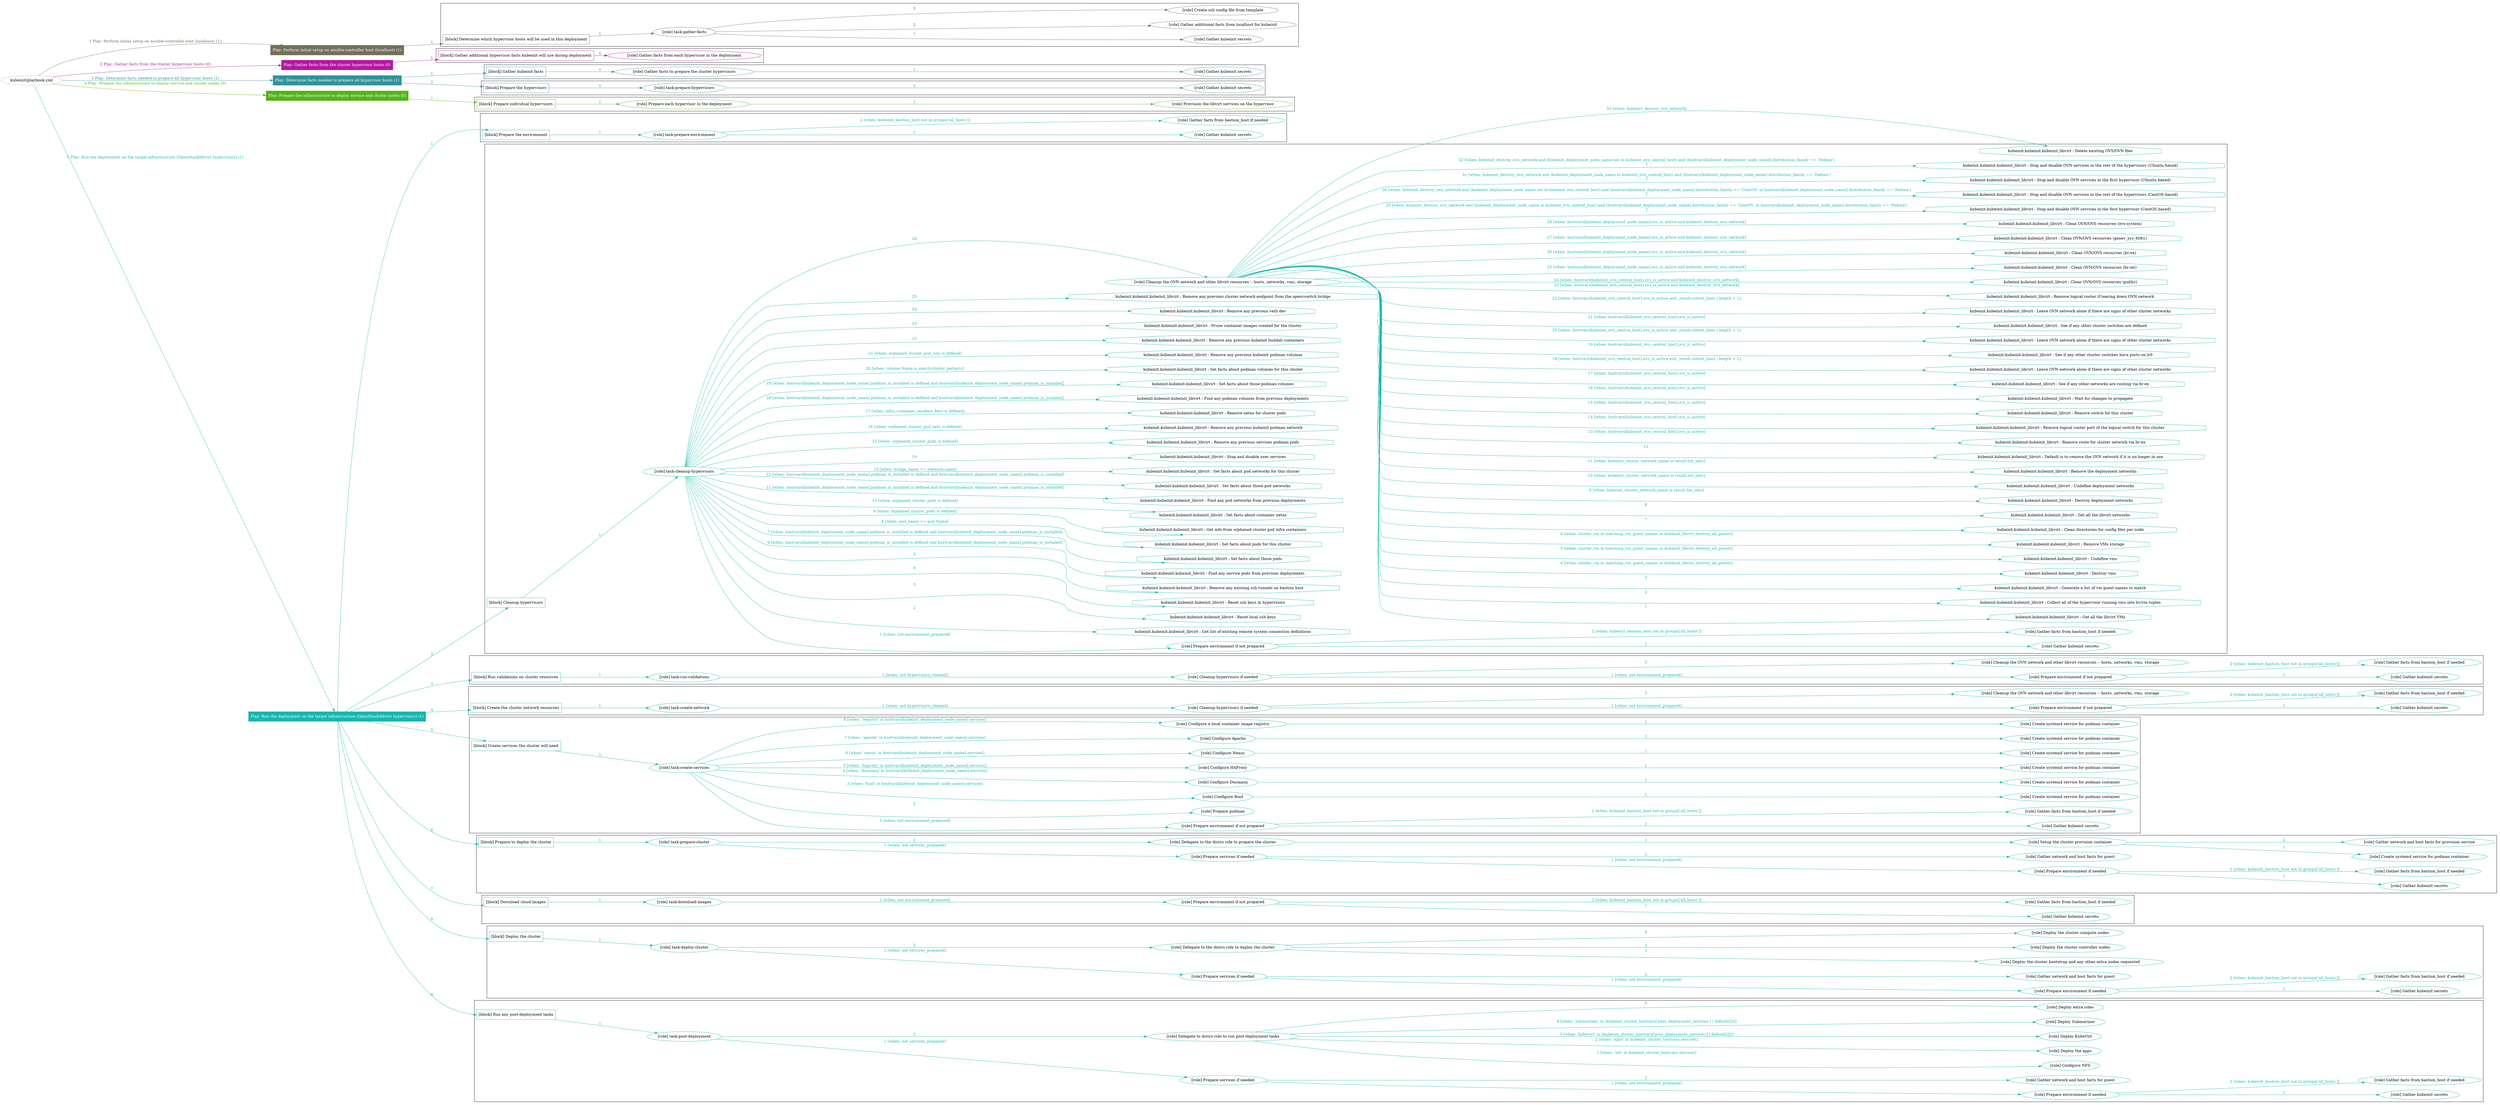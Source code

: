 digraph {
	graph [concentrate=true ordering=in rankdir=LR ratio=fill]
	edge [esep=5 sep=10]
	"kubeinit/playbook.yml" [URL="/home/runner/work/kubeinit/kubeinit/kubeinit/playbook.yml" id=playbook_2f0e5c99 style=dotted]
	"kubeinit/playbook.yml" -> play_cbb3d36f [label="1 Play: Perform initial setup on ansible-controller host (localhost) (1)" color="#72705a" fontcolor="#72705a" id=edge_play_cbb3d36f labeltooltip="1 Play: Perform initial setup on ansible-controller host (localhost) (1)" tooltip="1 Play: Perform initial setup on ansible-controller host (localhost) (1)"]
	subgraph "Play: Perform initial setup on ansible-controller host (localhost) (1)" {
		play_cbb3d36f [label="Play: Perform initial setup on ansible-controller host (localhost) (1)" URL="/home/runner/work/kubeinit/kubeinit/kubeinit/playbook.yml" color="#72705a" fontcolor="#ffffff" id=play_cbb3d36f shape=box style=filled tooltip=localhost]
		play_cbb3d36f -> block_3f9aff0f [label=1 color="#72705a" fontcolor="#72705a" id=edge_block_3f9aff0f labeltooltip=1 tooltip=1]
		subgraph cluster_block_3f9aff0f {
			block_3f9aff0f [label="[block] Determine which hypervisor hosts will be used in this deployment" URL="/home/runner/work/kubeinit/kubeinit/kubeinit/playbook.yml" color="#72705a" id=block_3f9aff0f labeltooltip="Determine which hypervisor hosts will be used in this deployment" shape=box tooltip="Determine which hypervisor hosts will be used in this deployment"]
			block_3f9aff0f -> role_29692276 [label="1 " color="#72705a" fontcolor="#72705a" id=edge_role_29692276 labeltooltip="1 " tooltip="1 "]
			subgraph "task-gather-facts" {
				role_29692276 [label="[role] task-gather-facts" URL="/home/runner/work/kubeinit/kubeinit/kubeinit/playbook.yml" color="#72705a" id=role_29692276 tooltip="task-gather-facts"]
				role_29692276 -> role_2937e94a [label="1 " color="#72705a" fontcolor="#72705a" id=edge_role_2937e94a labeltooltip="1 " tooltip="1 "]
				subgraph "Gather kubeinit secrets" {
					role_2937e94a [label="[role] Gather kubeinit secrets" URL="/home/runner/.ansible/collections/ansible_collections/kubeinit/kubeinit/roles/kubeinit_prepare/tasks/build_hypervisors_group.yml" color="#72705a" id=role_2937e94a tooltip="Gather kubeinit secrets"]
				}
				role_29692276 -> role_8c1e721f [label="2 " color="#72705a" fontcolor="#72705a" id=edge_role_8c1e721f labeltooltip="2 " tooltip="2 "]
				subgraph "Gather additional facts from localhost for kubeinit" {
					role_8c1e721f [label="[role] Gather additional facts from localhost for kubeinit" URL="/home/runner/.ansible/collections/ansible_collections/kubeinit/kubeinit/roles/kubeinit_prepare/tasks/build_hypervisors_group.yml" color="#72705a" id=role_8c1e721f tooltip="Gather additional facts from localhost for kubeinit"]
				}
				role_29692276 -> role_cff83e63 [label="3 " color="#72705a" fontcolor="#72705a" id=edge_role_cff83e63 labeltooltip="3 " tooltip="3 "]
				subgraph "Create ssh config file from template" {
					role_cff83e63 [label="[role] Create ssh config file from template" URL="/home/runner/.ansible/collections/ansible_collections/kubeinit/kubeinit/roles/kubeinit_prepare/tasks/build_hypervisors_group.yml" color="#72705a" id=role_cff83e63 tooltip="Create ssh config file from template"]
				}
			}
		}
	}
	"kubeinit/playbook.yml" -> play_2ea31a31 [label="2 Play: Gather facts from the cluster hypervisor hosts (0)" color="#b616a0" fontcolor="#b616a0" id=edge_play_2ea31a31 labeltooltip="2 Play: Gather facts from the cluster hypervisor hosts (0)" tooltip="2 Play: Gather facts from the cluster hypervisor hosts (0)"]
	subgraph "Play: Gather facts from the cluster hypervisor hosts (0)" {
		play_2ea31a31 [label="Play: Gather facts from the cluster hypervisor hosts (0)" URL="/home/runner/work/kubeinit/kubeinit/kubeinit/playbook.yml" color="#b616a0" fontcolor="#ffffff" id=play_2ea31a31 shape=box style=filled tooltip="Play: Gather facts from the cluster hypervisor hosts (0)"]
		play_2ea31a31 -> block_3fffdc54 [label=1 color="#b616a0" fontcolor="#b616a0" id=edge_block_3fffdc54 labeltooltip=1 tooltip=1]
		subgraph cluster_block_3fffdc54 {
			block_3fffdc54 [label="[block] Gather additional hypervisor facts kubeinit will use during deployment" URL="/home/runner/work/kubeinit/kubeinit/kubeinit/playbook.yml" color="#b616a0" id=block_3fffdc54 labeltooltip="Gather additional hypervisor facts kubeinit will use during deployment" shape=box tooltip="Gather additional hypervisor facts kubeinit will use during deployment"]
			block_3fffdc54 -> role_fee3edda [label="1 " color="#b616a0" fontcolor="#b616a0" id=edge_role_fee3edda labeltooltip="1 " tooltip="1 "]
			subgraph "Gather facts from each hypervisor in the deployment" {
				role_fee3edda [label="[role] Gather facts from each hypervisor in the deployment" URL="/home/runner/work/kubeinit/kubeinit/kubeinit/playbook.yml" color="#b616a0" id=role_fee3edda tooltip="Gather facts from each hypervisor in the deployment"]
			}
		}
	}
	"kubeinit/playbook.yml" -> play_0b6075dd [label="3 Play: Determine facts needed to prepare all hypervisor hosts (1)" color="#30929c" fontcolor="#30929c" id=edge_play_0b6075dd labeltooltip="3 Play: Determine facts needed to prepare all hypervisor hosts (1)" tooltip="3 Play: Determine facts needed to prepare all hypervisor hosts (1)"]
	subgraph "Play: Determine facts needed to prepare all hypervisor hosts (1)" {
		play_0b6075dd [label="Play: Determine facts needed to prepare all hypervisor hosts (1)" URL="/home/runner/work/kubeinit/kubeinit/kubeinit/playbook.yml" color="#30929c" fontcolor="#ffffff" id=play_0b6075dd shape=box style=filled tooltip=localhost]
		play_0b6075dd -> block_063b4844 [label=1 color="#30929c" fontcolor="#30929c" id=edge_block_063b4844 labeltooltip=1 tooltip=1]
		subgraph cluster_block_063b4844 {
			block_063b4844 [label="[block] Gather kubeinit facts" URL="/home/runner/work/kubeinit/kubeinit/kubeinit/playbook.yml" color="#30929c" id=block_063b4844 labeltooltip="Gather kubeinit facts" shape=box tooltip="Gather kubeinit facts"]
			block_063b4844 -> role_629092bc [label="1 " color="#30929c" fontcolor="#30929c" id=edge_role_629092bc labeltooltip="1 " tooltip="1 "]
			subgraph "Gather facts to prepare the cluster hypervisors" {
				role_629092bc [label="[role] Gather facts to prepare the cluster hypervisors" URL="/home/runner/work/kubeinit/kubeinit/kubeinit/playbook.yml" color="#30929c" id=role_629092bc tooltip="Gather facts to prepare the cluster hypervisors"]
				role_629092bc -> role_3d937c47 [label="1 " color="#30929c" fontcolor="#30929c" id=edge_role_3d937c47 labeltooltip="1 " tooltip="1 "]
				subgraph "Gather kubeinit secrets" {
					role_3d937c47 [label="[role] Gather kubeinit secrets" URL="/home/runner/.ansible/collections/ansible_collections/kubeinit/kubeinit/roles/kubeinit_prepare/tasks/gather_kubeinit_facts.yml" color="#30929c" id=role_3d937c47 tooltip="Gather kubeinit secrets"]
				}
			}
		}
		play_0b6075dd -> block_f059a74b [label=2 color="#30929c" fontcolor="#30929c" id=edge_block_f059a74b labeltooltip=2 tooltip=2]
		subgraph cluster_block_f059a74b {
			block_f059a74b [label="[block] Prepare the hypervisors" URL="/home/runner/work/kubeinit/kubeinit/kubeinit/playbook.yml" color="#30929c" id=block_f059a74b labeltooltip="Prepare the hypervisors" shape=box tooltip="Prepare the hypervisors"]
			block_f059a74b -> role_6b254c5e [label="1 " color="#30929c" fontcolor="#30929c" id=edge_role_6b254c5e labeltooltip="1 " tooltip="1 "]
			subgraph "task-prepare-hypervisors" {
				role_6b254c5e [label="[role] task-prepare-hypervisors" URL="/home/runner/work/kubeinit/kubeinit/kubeinit/playbook.yml" color="#30929c" id=role_6b254c5e tooltip="task-prepare-hypervisors"]
				role_6b254c5e -> role_8bc0ade0 [label="1 " color="#30929c" fontcolor="#30929c" id=edge_role_8bc0ade0 labeltooltip="1 " tooltip="1 "]
				subgraph "Gather kubeinit secrets" {
					role_8bc0ade0 [label="[role] Gather kubeinit secrets" URL="/home/runner/.ansible/collections/ansible_collections/kubeinit/kubeinit/roles/kubeinit_prepare/tasks/gather_kubeinit_facts.yml" color="#30929c" id=role_8bc0ade0 tooltip="Gather kubeinit secrets"]
				}
			}
		}
	}
	"kubeinit/playbook.yml" -> play_60c97db1 [label="4 Play: Prepare the infrastructure to deploy service and cluster nodes (0)" color="#53b418" fontcolor="#53b418" id=edge_play_60c97db1 labeltooltip="4 Play: Prepare the infrastructure to deploy service and cluster nodes (0)" tooltip="4 Play: Prepare the infrastructure to deploy service and cluster nodes (0)"]
	subgraph "Play: Prepare the infrastructure to deploy service and cluster nodes (0)" {
		play_60c97db1 [label="Play: Prepare the infrastructure to deploy service and cluster nodes (0)" URL="/home/runner/work/kubeinit/kubeinit/kubeinit/playbook.yml" color="#53b418" fontcolor="#ffffff" id=play_60c97db1 shape=box style=filled tooltip="Play: Prepare the infrastructure to deploy service and cluster nodes (0)"]
		play_60c97db1 -> block_1e03f0ad [label=1 color="#53b418" fontcolor="#53b418" id=edge_block_1e03f0ad labeltooltip=1 tooltip=1]
		subgraph cluster_block_1e03f0ad {
			block_1e03f0ad [label="[block] Prepare individual hypervisors" URL="/home/runner/work/kubeinit/kubeinit/kubeinit/playbook.yml" color="#53b418" id=block_1e03f0ad labeltooltip="Prepare individual hypervisors" shape=box tooltip="Prepare individual hypervisors"]
			block_1e03f0ad -> role_ec04d849 [label="1 " color="#53b418" fontcolor="#53b418" id=edge_role_ec04d849 labeltooltip="1 " tooltip="1 "]
			subgraph "Prepare each hypervisor in the deployment" {
				role_ec04d849 [label="[role] Prepare each hypervisor in the deployment" URL="/home/runner/work/kubeinit/kubeinit/kubeinit/playbook.yml" color="#53b418" id=role_ec04d849 tooltip="Prepare each hypervisor in the deployment"]
				role_ec04d849 -> role_35588d00 [label="1 " color="#53b418" fontcolor="#53b418" id=edge_role_35588d00 labeltooltip="1 " tooltip="1 "]
				subgraph "Provision the libvirt services on the hypervisor" {
					role_35588d00 [label="[role] Provision the libvirt services on the hypervisor" URL="/home/runner/.ansible/collections/ansible_collections/kubeinit/kubeinit/roles/kubeinit_prepare/tasks/prepare_hypervisor.yml" color="#53b418" id=role_35588d00 tooltip="Provision the libvirt services on the hypervisor"]
				}
			}
		}
	}
	"kubeinit/playbook.yml" -> play_49a8d24e [label="5 Play: Run the deployment on the target infrastructure (OpenStack/libvirt hypervisors) (1)" color="#15b7ad" fontcolor="#15b7ad" id=edge_play_49a8d24e labeltooltip="5 Play: Run the deployment on the target infrastructure (OpenStack/libvirt hypervisors) (1)" tooltip="5 Play: Run the deployment on the target infrastructure (OpenStack/libvirt hypervisors) (1)"]
	subgraph "Play: Run the deployment on the target infrastructure (OpenStack/libvirt hypervisors) (1)" {
		play_49a8d24e [label="Play: Run the deployment on the target infrastructure (OpenStack/libvirt hypervisors) (1)" URL="/home/runner/work/kubeinit/kubeinit/kubeinit/playbook.yml" color="#15b7ad" fontcolor="#ffffff" id=play_49a8d24e shape=box style=filled tooltip=localhost]
		play_49a8d24e -> block_e9c99c96 [label=1 color="#15b7ad" fontcolor="#15b7ad" id=edge_block_e9c99c96 labeltooltip=1 tooltip=1]
		subgraph cluster_block_e9c99c96 {
			block_e9c99c96 [label="[block] Prepare the environment" URL="/home/runner/work/kubeinit/kubeinit/kubeinit/playbook.yml" color="#15b7ad" id=block_e9c99c96 labeltooltip="Prepare the environment" shape=box tooltip="Prepare the environment"]
			block_e9c99c96 -> role_9a38ffe1 [label="1 " color="#15b7ad" fontcolor="#15b7ad" id=edge_role_9a38ffe1 labeltooltip="1 " tooltip="1 "]
			subgraph "task-prepare-environment" {
				role_9a38ffe1 [label="[role] task-prepare-environment" URL="/home/runner/work/kubeinit/kubeinit/kubeinit/playbook.yml" color="#15b7ad" id=role_9a38ffe1 tooltip="task-prepare-environment"]
				role_9a38ffe1 -> role_8faec235 [label="1 " color="#15b7ad" fontcolor="#15b7ad" id=edge_role_8faec235 labeltooltip="1 " tooltip="1 "]
				subgraph "Gather kubeinit secrets" {
					role_8faec235 [label="[role] Gather kubeinit secrets" URL="/home/runner/.ansible/collections/ansible_collections/kubeinit/kubeinit/roles/kubeinit_prepare/tasks/gather_kubeinit_facts.yml" color="#15b7ad" id=role_8faec235 tooltip="Gather kubeinit secrets"]
				}
				role_9a38ffe1 -> role_eb730880 [label="2 [when: kubeinit_bastion_host not in groups['all_hosts']]" color="#15b7ad" fontcolor="#15b7ad" id=edge_role_eb730880 labeltooltip="2 [when: kubeinit_bastion_host not in groups['all_hosts']]" tooltip="2 [when: kubeinit_bastion_host not in groups['all_hosts']]"]
				subgraph "Gather facts from bastion_host if needed" {
					role_eb730880 [label="[role] Gather facts from bastion_host if needed" URL="/home/runner/.ansible/collections/ansible_collections/kubeinit/kubeinit/roles/kubeinit_prepare/tasks/main.yml" color="#15b7ad" id=role_eb730880 tooltip="Gather facts from bastion_host if needed"]
				}
			}
		}
		play_49a8d24e -> block_95c9cb10 [label=2 color="#15b7ad" fontcolor="#15b7ad" id=edge_block_95c9cb10 labeltooltip=2 tooltip=2]
		subgraph cluster_block_95c9cb10 {
			block_95c9cb10 [label="[block] Cleanup hypervisors" URL="/home/runner/work/kubeinit/kubeinit/kubeinit/playbook.yml" color="#15b7ad" id=block_95c9cb10 labeltooltip="Cleanup hypervisors" shape=box tooltip="Cleanup hypervisors"]
			block_95c9cb10 -> role_ad52563c [label="1 " color="#15b7ad" fontcolor="#15b7ad" id=edge_role_ad52563c labeltooltip="1 " tooltip="1 "]
			subgraph "task-cleanup-hypervisors" {
				role_ad52563c [label="[role] task-cleanup-hypervisors" URL="/home/runner/work/kubeinit/kubeinit/kubeinit/playbook.yml" color="#15b7ad" id=role_ad52563c tooltip="task-cleanup-hypervisors"]
				role_ad52563c -> role_a7c6d712 [label="1 [when: not environment_prepared]" color="#15b7ad" fontcolor="#15b7ad" id=edge_role_a7c6d712 labeltooltip="1 [when: not environment_prepared]" tooltip="1 [when: not environment_prepared]"]
				subgraph "Prepare environment if not prepared" {
					role_a7c6d712 [label="[role] Prepare environment if not prepared" URL="/home/runner/.ansible/collections/ansible_collections/kubeinit/kubeinit/roles/kubeinit_libvirt/tasks/cleanup_hypervisors.yml" color="#15b7ad" id=role_a7c6d712 tooltip="Prepare environment if not prepared"]
					role_a7c6d712 -> role_f3e175c3 [label="1 " color="#15b7ad" fontcolor="#15b7ad" id=edge_role_f3e175c3 labeltooltip="1 " tooltip="1 "]
					subgraph "Gather kubeinit secrets" {
						role_f3e175c3 [label="[role] Gather kubeinit secrets" URL="/home/runner/.ansible/collections/ansible_collections/kubeinit/kubeinit/roles/kubeinit_prepare/tasks/gather_kubeinit_facts.yml" color="#15b7ad" id=role_f3e175c3 tooltip="Gather kubeinit secrets"]
					}
					role_a7c6d712 -> role_4c3ea84f [label="2 [when: kubeinit_bastion_host not in groups['all_hosts']]" color="#15b7ad" fontcolor="#15b7ad" id=edge_role_4c3ea84f labeltooltip="2 [when: kubeinit_bastion_host not in groups['all_hosts']]" tooltip="2 [when: kubeinit_bastion_host not in groups['all_hosts']]"]
					subgraph "Gather facts from bastion_host if needed" {
						role_4c3ea84f [label="[role] Gather facts from bastion_host if needed" URL="/home/runner/.ansible/collections/ansible_collections/kubeinit/kubeinit/roles/kubeinit_prepare/tasks/main.yml" color="#15b7ad" id=role_4c3ea84f tooltip="Gather facts from bastion_host if needed"]
					}
				}
				task_bcacdebd [label="kubeinit.kubeinit.kubeinit_libvirt : Get list of existing remote system connection definitions" URL="/home/runner/.ansible/collections/ansible_collections/kubeinit/kubeinit/roles/kubeinit_libvirt/tasks/cleanup_hypervisors.yml" color="#15b7ad" id=task_bcacdebd shape=octagon tooltip="kubeinit.kubeinit.kubeinit_libvirt : Get list of existing remote system connection definitions"]
				role_ad52563c -> task_bcacdebd [label="2 " color="#15b7ad" fontcolor="#15b7ad" id=edge_task_bcacdebd labeltooltip="2 " tooltip="2 "]
				task_42e046fe [label="kubeinit.kubeinit.kubeinit_libvirt : Reset local ssh keys" URL="/home/runner/.ansible/collections/ansible_collections/kubeinit/kubeinit/roles/kubeinit_libvirt/tasks/cleanup_hypervisors.yml" color="#15b7ad" id=task_42e046fe shape=octagon tooltip="kubeinit.kubeinit.kubeinit_libvirt : Reset local ssh keys"]
				role_ad52563c -> task_42e046fe [label="3 " color="#15b7ad" fontcolor="#15b7ad" id=edge_task_42e046fe labeltooltip="3 " tooltip="3 "]
				task_9832e61d [label="kubeinit.kubeinit.kubeinit_libvirt : Reset ssh keys in hypervisors" URL="/home/runner/.ansible/collections/ansible_collections/kubeinit/kubeinit/roles/kubeinit_libvirt/tasks/cleanup_hypervisors.yml" color="#15b7ad" id=task_9832e61d shape=octagon tooltip="kubeinit.kubeinit.kubeinit_libvirt : Reset ssh keys in hypervisors"]
				role_ad52563c -> task_9832e61d [label="4 " color="#15b7ad" fontcolor="#15b7ad" id=edge_task_9832e61d labeltooltip="4 " tooltip="4 "]
				task_662401de [label="kubeinit.kubeinit.kubeinit_libvirt : Remove any existing ssh tunnels on bastion host" URL="/home/runner/.ansible/collections/ansible_collections/kubeinit/kubeinit/roles/kubeinit_libvirt/tasks/cleanup_hypervisors.yml" color="#15b7ad" id=task_662401de shape=octagon tooltip="kubeinit.kubeinit.kubeinit_libvirt : Remove any existing ssh tunnels on bastion host"]
				role_ad52563c -> task_662401de [label="5 " color="#15b7ad" fontcolor="#15b7ad" id=edge_task_662401de labeltooltip="5 " tooltip="5 "]
				task_46110080 [label="kubeinit.kubeinit.kubeinit_libvirt : Find any service pods from previous deployments" URL="/home/runner/.ansible/collections/ansible_collections/kubeinit/kubeinit/roles/kubeinit_libvirt/tasks/cleanup_hypervisors.yml" color="#15b7ad" id=task_46110080 shape=octagon tooltip="kubeinit.kubeinit.kubeinit_libvirt : Find any service pods from previous deployments"]
				role_ad52563c -> task_46110080 [label="6 [when: hostvars[kubeinit_deployment_node_name].podman_is_installed is defined and hostvars[kubeinit_deployment_node_name].podman_is_installed]" color="#15b7ad" fontcolor="#15b7ad" id=edge_task_46110080 labeltooltip="6 [when: hostvars[kubeinit_deployment_node_name].podman_is_installed is defined and hostvars[kubeinit_deployment_node_name].podman_is_installed]" tooltip="6 [when: hostvars[kubeinit_deployment_node_name].podman_is_installed is defined and hostvars[kubeinit_deployment_node_name].podman_is_installed]"]
				task_4168a6bf [label="kubeinit.kubeinit.kubeinit_libvirt : Set facts about those pods" URL="/home/runner/.ansible/collections/ansible_collections/kubeinit/kubeinit/roles/kubeinit_libvirt/tasks/cleanup_hypervisors.yml" color="#15b7ad" id=task_4168a6bf shape=octagon tooltip="kubeinit.kubeinit.kubeinit_libvirt : Set facts about those pods"]
				role_ad52563c -> task_4168a6bf [label="7 [when: hostvars[kubeinit_deployment_node_name].podman_is_installed is defined and hostvars[kubeinit_deployment_node_name].podman_is_installed]" color="#15b7ad" fontcolor="#15b7ad" id=edge_task_4168a6bf labeltooltip="7 [when: hostvars[kubeinit_deployment_node_name].podman_is_installed is defined and hostvars[kubeinit_deployment_node_name].podman_is_installed]" tooltip="7 [when: hostvars[kubeinit_deployment_node_name].podman_is_installed is defined and hostvars[kubeinit_deployment_node_name].podman_is_installed]"]
				task_e4a9789f [label="kubeinit.kubeinit.kubeinit_libvirt : Set facts about pods for this cluster" URL="/home/runner/.ansible/collections/ansible_collections/kubeinit/kubeinit/roles/kubeinit_libvirt/tasks/cleanup_hypervisors.yml" color="#15b7ad" id=task_e4a9789f shape=octagon tooltip="kubeinit.kubeinit.kubeinit_libvirt : Set facts about pods for this cluster"]
				role_ad52563c -> task_e4a9789f [label="8 [when: pod_name == pod.Name]" color="#15b7ad" fontcolor="#15b7ad" id=edge_task_e4a9789f labeltooltip="8 [when: pod_name == pod.Name]" tooltip="8 [when: pod_name == pod.Name]"]
				task_d378e5c8 [label="kubeinit.kubeinit.kubeinit_libvirt : Get info from orphaned cluster pod infra containers" URL="/home/runner/.ansible/collections/ansible_collections/kubeinit/kubeinit/roles/kubeinit_libvirt/tasks/cleanup_hypervisors.yml" color="#15b7ad" id=task_d378e5c8 shape=octagon tooltip="kubeinit.kubeinit.kubeinit_libvirt : Get info from orphaned cluster pod infra containers"]
				role_ad52563c -> task_d378e5c8 [label="9 [when: orphaned_cluster_pods is defined]" color="#15b7ad" fontcolor="#15b7ad" id=edge_task_d378e5c8 labeltooltip="9 [when: orphaned_cluster_pods is defined]" tooltip="9 [when: orphaned_cluster_pods is defined]"]
				task_c428b0e6 [label="kubeinit.kubeinit.kubeinit_libvirt : Set facts about container netns" URL="/home/runner/.ansible/collections/ansible_collections/kubeinit/kubeinit/roles/kubeinit_libvirt/tasks/cleanup_hypervisors.yml" color="#15b7ad" id=task_c428b0e6 shape=octagon tooltip="kubeinit.kubeinit.kubeinit_libvirt : Set facts about container netns"]
				role_ad52563c -> task_c428b0e6 [label="10 [when: orphaned_cluster_pods is defined]" color="#15b7ad" fontcolor="#15b7ad" id=edge_task_c428b0e6 labeltooltip="10 [when: orphaned_cluster_pods is defined]" tooltip="10 [when: orphaned_cluster_pods is defined]"]
				task_c7c96789 [label="kubeinit.kubeinit.kubeinit_libvirt : Find any pod networks from previous deployments" URL="/home/runner/.ansible/collections/ansible_collections/kubeinit/kubeinit/roles/kubeinit_libvirt/tasks/cleanup_hypervisors.yml" color="#15b7ad" id=task_c7c96789 shape=octagon tooltip="kubeinit.kubeinit.kubeinit_libvirt : Find any pod networks from previous deployments"]
				role_ad52563c -> task_c7c96789 [label="11 [when: hostvars[kubeinit_deployment_node_name].podman_is_installed is defined and hostvars[kubeinit_deployment_node_name].podman_is_installed]" color="#15b7ad" fontcolor="#15b7ad" id=edge_task_c7c96789 labeltooltip="11 [when: hostvars[kubeinit_deployment_node_name].podman_is_installed is defined and hostvars[kubeinit_deployment_node_name].podman_is_installed]" tooltip="11 [when: hostvars[kubeinit_deployment_node_name].podman_is_installed is defined and hostvars[kubeinit_deployment_node_name].podman_is_installed]"]
				task_94f9eb70 [label="kubeinit.kubeinit.kubeinit_libvirt : Set facts about those pod networks" URL="/home/runner/.ansible/collections/ansible_collections/kubeinit/kubeinit/roles/kubeinit_libvirt/tasks/cleanup_hypervisors.yml" color="#15b7ad" id=task_94f9eb70 shape=octagon tooltip="kubeinit.kubeinit.kubeinit_libvirt : Set facts about those pod networks"]
				role_ad52563c -> task_94f9eb70 [label="12 [when: hostvars[kubeinit_deployment_node_name].podman_is_installed is defined and hostvars[kubeinit_deployment_node_name].podman_is_installed]" color="#15b7ad" fontcolor="#15b7ad" id=edge_task_94f9eb70 labeltooltip="12 [when: hostvars[kubeinit_deployment_node_name].podman_is_installed is defined and hostvars[kubeinit_deployment_node_name].podman_is_installed]" tooltip="12 [when: hostvars[kubeinit_deployment_node_name].podman_is_installed is defined and hostvars[kubeinit_deployment_node_name].podman_is_installed]"]
				task_d39fb384 [label="kubeinit.kubeinit.kubeinit_libvirt : Set facts about pod networks for this cluster" URL="/home/runner/.ansible/collections/ansible_collections/kubeinit/kubeinit/roles/kubeinit_libvirt/tasks/cleanup_hypervisors.yml" color="#15b7ad" id=task_d39fb384 shape=octagon tooltip="kubeinit.kubeinit.kubeinit_libvirt : Set facts about pod networks for this cluster"]
				role_ad52563c -> task_d39fb384 [label="13 [when: bridge_name == network.name]" color="#15b7ad" fontcolor="#15b7ad" id=edge_task_d39fb384 labeltooltip="13 [when: bridge_name == network.name]" tooltip="13 [when: bridge_name == network.name]"]
				task_61e49c2d [label="kubeinit.kubeinit.kubeinit_libvirt : Stop and disable user services" URL="/home/runner/.ansible/collections/ansible_collections/kubeinit/kubeinit/roles/kubeinit_libvirt/tasks/cleanup_hypervisors.yml" color="#15b7ad" id=task_61e49c2d shape=octagon tooltip="kubeinit.kubeinit.kubeinit_libvirt : Stop and disable user services"]
				role_ad52563c -> task_61e49c2d [label="14 " color="#15b7ad" fontcolor="#15b7ad" id=edge_task_61e49c2d labeltooltip="14 " tooltip="14 "]
				task_54cc1486 [label="kubeinit.kubeinit.kubeinit_libvirt : Remove any previous services podman pods" URL="/home/runner/.ansible/collections/ansible_collections/kubeinit/kubeinit/roles/kubeinit_libvirt/tasks/cleanup_hypervisors.yml" color="#15b7ad" id=task_54cc1486 shape=octagon tooltip="kubeinit.kubeinit.kubeinit_libvirt : Remove any previous services podman pods"]
				role_ad52563c -> task_54cc1486 [label="15 [when: orphaned_cluster_pods is defined]" color="#15b7ad" fontcolor="#15b7ad" id=edge_task_54cc1486 labeltooltip="15 [when: orphaned_cluster_pods is defined]" tooltip="15 [when: orphaned_cluster_pods is defined]"]
				task_f218c8f4 [label="kubeinit.kubeinit.kubeinit_libvirt : Remove any previous kubeinit podman network" URL="/home/runner/.ansible/collections/ansible_collections/kubeinit/kubeinit/roles/kubeinit_libvirt/tasks/cleanup_hypervisors.yml" color="#15b7ad" id=task_f218c8f4 shape=octagon tooltip="kubeinit.kubeinit.kubeinit_libvirt : Remove any previous kubeinit podman network"]
				role_ad52563c -> task_f218c8f4 [label="16 [when: orphaned_cluster_pod_nets is defined]" color="#15b7ad" fontcolor="#15b7ad" id=edge_task_f218c8f4 labeltooltip="16 [when: orphaned_cluster_pod_nets is defined]" tooltip="16 [when: orphaned_cluster_pod_nets is defined]"]
				task_e0b62961 [label="kubeinit.kubeinit.kubeinit_libvirt : Remove netns for cluster pods" URL="/home/runner/.ansible/collections/ansible_collections/kubeinit/kubeinit/roles/kubeinit_libvirt/tasks/cleanup_hypervisors.yml" color="#15b7ad" id=task_e0b62961 shape=octagon tooltip="kubeinit.kubeinit.kubeinit_libvirt : Remove netns for cluster pods"]
				role_ad52563c -> task_e0b62961 [label="17 [when: infra_container_sandbox_keys is defined]" color="#15b7ad" fontcolor="#15b7ad" id=edge_task_e0b62961 labeltooltip="17 [when: infra_container_sandbox_keys is defined]" tooltip="17 [when: infra_container_sandbox_keys is defined]"]
				task_0e745a51 [label="kubeinit.kubeinit.kubeinit_libvirt : Find any podman volumes from previous deployments" URL="/home/runner/.ansible/collections/ansible_collections/kubeinit/kubeinit/roles/kubeinit_libvirt/tasks/cleanup_hypervisors.yml" color="#15b7ad" id=task_0e745a51 shape=octagon tooltip="kubeinit.kubeinit.kubeinit_libvirt : Find any podman volumes from previous deployments"]
				role_ad52563c -> task_0e745a51 [label="18 [when: hostvars[kubeinit_deployment_node_name].podman_is_installed is defined and hostvars[kubeinit_deployment_node_name].podman_is_installed]" color="#15b7ad" fontcolor="#15b7ad" id=edge_task_0e745a51 labeltooltip="18 [when: hostvars[kubeinit_deployment_node_name].podman_is_installed is defined and hostvars[kubeinit_deployment_node_name].podman_is_installed]" tooltip="18 [when: hostvars[kubeinit_deployment_node_name].podman_is_installed is defined and hostvars[kubeinit_deployment_node_name].podman_is_installed]"]
				task_181299d0 [label="kubeinit.kubeinit.kubeinit_libvirt : Set facts about those podman volumes" URL="/home/runner/.ansible/collections/ansible_collections/kubeinit/kubeinit/roles/kubeinit_libvirt/tasks/cleanup_hypervisors.yml" color="#15b7ad" id=task_181299d0 shape=octagon tooltip="kubeinit.kubeinit.kubeinit_libvirt : Set facts about those podman volumes"]
				role_ad52563c -> task_181299d0 [label="19 [when: hostvars[kubeinit_deployment_node_name].podman_is_installed is defined and hostvars[kubeinit_deployment_node_name].podman_is_installed]" color="#15b7ad" fontcolor="#15b7ad" id=edge_task_181299d0 labeltooltip="19 [when: hostvars[kubeinit_deployment_node_name].podman_is_installed is defined and hostvars[kubeinit_deployment_node_name].podman_is_installed]" tooltip="19 [when: hostvars[kubeinit_deployment_node_name].podman_is_installed is defined and hostvars[kubeinit_deployment_node_name].podman_is_installed]"]
				task_42cd203c [label="kubeinit.kubeinit.kubeinit_libvirt : Set facts about podman volumes for this cluster" URL="/home/runner/.ansible/collections/ansible_collections/kubeinit/kubeinit/roles/kubeinit_libvirt/tasks/cleanup_hypervisors.yml" color="#15b7ad" id=task_42cd203c shape=octagon tooltip="kubeinit.kubeinit.kubeinit_libvirt : Set facts about podman volumes for this cluster"]
				role_ad52563c -> task_42cd203c [label="20 [when: volume.Name is match(cluster_pattern)]" color="#15b7ad" fontcolor="#15b7ad" id=edge_task_42cd203c labeltooltip="20 [when: volume.Name is match(cluster_pattern)]" tooltip="20 [when: volume.Name is match(cluster_pattern)]"]
				task_cb225c0b [label="kubeinit.kubeinit.kubeinit_libvirt : Remove any previous kubeinit podman volumes" URL="/home/runner/.ansible/collections/ansible_collections/kubeinit/kubeinit/roles/kubeinit_libvirt/tasks/cleanup_hypervisors.yml" color="#15b7ad" id=task_cb225c0b shape=octagon tooltip="kubeinit.kubeinit.kubeinit_libvirt : Remove any previous kubeinit podman volumes"]
				role_ad52563c -> task_cb225c0b [label="21 [when: orphaned_cluster_pod_vols is defined]" color="#15b7ad" fontcolor="#15b7ad" id=edge_task_cb225c0b labeltooltip="21 [when: orphaned_cluster_pod_vols is defined]" tooltip="21 [when: orphaned_cluster_pod_vols is defined]"]
				task_3935c5b2 [label="kubeinit.kubeinit.kubeinit_libvirt : Remove any previous kubeinit buildah containers" URL="/home/runner/.ansible/collections/ansible_collections/kubeinit/kubeinit/roles/kubeinit_libvirt/tasks/cleanup_hypervisors.yml" color="#15b7ad" id=task_3935c5b2 shape=octagon tooltip="kubeinit.kubeinit.kubeinit_libvirt : Remove any previous kubeinit buildah containers"]
				role_ad52563c -> task_3935c5b2 [label="22 " color="#15b7ad" fontcolor="#15b7ad" id=edge_task_3935c5b2 labeltooltip="22 " tooltip="22 "]
				task_fccc9bba [label="kubeinit.kubeinit.kubeinit_libvirt : Prune container images created for the cluster" URL="/home/runner/.ansible/collections/ansible_collections/kubeinit/kubeinit/roles/kubeinit_libvirt/tasks/cleanup_hypervisors.yml" color="#15b7ad" id=task_fccc9bba shape=octagon tooltip="kubeinit.kubeinit.kubeinit_libvirt : Prune container images created for the cluster"]
				role_ad52563c -> task_fccc9bba [label="23 " color="#15b7ad" fontcolor="#15b7ad" id=edge_task_fccc9bba labeltooltip="23 " tooltip="23 "]
				task_048673bd [label="kubeinit.kubeinit.kubeinit_libvirt : Remove any previous veth dev" URL="/home/runner/.ansible/collections/ansible_collections/kubeinit/kubeinit/roles/kubeinit_libvirt/tasks/cleanup_hypervisors.yml" color="#15b7ad" id=task_048673bd shape=octagon tooltip="kubeinit.kubeinit.kubeinit_libvirt : Remove any previous veth dev"]
				role_ad52563c -> task_048673bd [label="24 " color="#15b7ad" fontcolor="#15b7ad" id=edge_task_048673bd labeltooltip="24 " tooltip="24 "]
				task_52503ec3 [label="kubeinit.kubeinit.kubeinit_libvirt : Remove any previous cluster network endpoint from the openvswitch bridge" URL="/home/runner/.ansible/collections/ansible_collections/kubeinit/kubeinit/roles/kubeinit_libvirt/tasks/cleanup_hypervisors.yml" color="#15b7ad" id=task_52503ec3 shape=octagon tooltip="kubeinit.kubeinit.kubeinit_libvirt : Remove any previous cluster network endpoint from the openvswitch bridge"]
				role_ad52563c -> task_52503ec3 [label="25 " color="#15b7ad" fontcolor="#15b7ad" id=edge_task_52503ec3 labeltooltip="25 " tooltip="25 "]
				role_ad52563c -> role_5fdbdd19 [label="26 " color="#15b7ad" fontcolor="#15b7ad" id=edge_role_5fdbdd19 labeltooltip="26 " tooltip="26 "]
				subgraph "Cleanup the OVN network and other libvirt resources -- hosts, networks, vms, storage" {
					role_5fdbdd19 [label="[role] Cleanup the OVN network and other libvirt resources -- hosts, networks, vms, storage" URL="/home/runner/.ansible/collections/ansible_collections/kubeinit/kubeinit/roles/kubeinit_libvirt/tasks/cleanup_hypervisors.yml" color="#15b7ad" id=role_5fdbdd19 tooltip="Cleanup the OVN network and other libvirt resources -- hosts, networks, vms, storage"]
					task_3ce38109 [label="kubeinit.kubeinit.kubeinit_libvirt : Get all the libvirt VMs" URL="/home/runner/.ansible/collections/ansible_collections/kubeinit/kubeinit/roles/kubeinit_libvirt/tasks/cleanup_libvirt.yml" color="#15b7ad" id=task_3ce38109 shape=octagon tooltip="kubeinit.kubeinit.kubeinit_libvirt : Get all the libvirt VMs"]
					role_5fdbdd19 -> task_3ce38109 [label="1 " color="#15b7ad" fontcolor="#15b7ad" id=edge_task_3ce38109 labeltooltip="1 " tooltip="1 "]
					task_5ed952e8 [label="kubeinit.kubeinit.kubeinit_libvirt : Collect all of the hypervisor running vms into hv/vm tuples" URL="/home/runner/.ansible/collections/ansible_collections/kubeinit/kubeinit/roles/kubeinit_libvirt/tasks/cleanup_libvirt.yml" color="#15b7ad" id=task_5ed952e8 shape=octagon tooltip="kubeinit.kubeinit.kubeinit_libvirt : Collect all of the hypervisor running vms into hv/vm tuples"]
					role_5fdbdd19 -> task_5ed952e8 [label="2 " color="#15b7ad" fontcolor="#15b7ad" id=edge_task_5ed952e8 labeltooltip="2 " tooltip="2 "]
					task_059021cf [label="kubeinit.kubeinit.kubeinit_libvirt : Generate a list of vm guest names to match" URL="/home/runner/.ansible/collections/ansible_collections/kubeinit/kubeinit/roles/kubeinit_libvirt/tasks/cleanup_libvirt.yml" color="#15b7ad" id=task_059021cf shape=octagon tooltip="kubeinit.kubeinit.kubeinit_libvirt : Generate a list of vm guest names to match"]
					role_5fdbdd19 -> task_059021cf [label="3 " color="#15b7ad" fontcolor="#15b7ad" id=edge_task_059021cf labeltooltip="3 " tooltip="3 "]
					task_9d31aa65 [label="kubeinit.kubeinit.kubeinit_libvirt : Destroy vms" URL="/home/runner/.ansible/collections/ansible_collections/kubeinit/kubeinit/roles/kubeinit_libvirt/tasks/cleanup_libvirt.yml" color="#15b7ad" id=task_9d31aa65 shape=octagon tooltip="kubeinit.kubeinit.kubeinit_libvirt : Destroy vms"]
					role_5fdbdd19 -> task_9d31aa65 [label="4 [when: cluster_vm in matching_vm_guest_names or kubeinit_libvirt_destroy_all_guests]" color="#15b7ad" fontcolor="#15b7ad" id=edge_task_9d31aa65 labeltooltip="4 [when: cluster_vm in matching_vm_guest_names or kubeinit_libvirt_destroy_all_guests]" tooltip="4 [when: cluster_vm in matching_vm_guest_names or kubeinit_libvirt_destroy_all_guests]"]
					task_02542b9a [label="kubeinit.kubeinit.kubeinit_libvirt : Undefine vms" URL="/home/runner/.ansible/collections/ansible_collections/kubeinit/kubeinit/roles/kubeinit_libvirt/tasks/cleanup_libvirt.yml" color="#15b7ad" id=task_02542b9a shape=octagon tooltip="kubeinit.kubeinit.kubeinit_libvirt : Undefine vms"]
					role_5fdbdd19 -> task_02542b9a [label="5 [when: cluster_vm in matching_vm_guest_names or kubeinit_libvirt_destroy_all_guests]" color="#15b7ad" fontcolor="#15b7ad" id=edge_task_02542b9a labeltooltip="5 [when: cluster_vm in matching_vm_guest_names or kubeinit_libvirt_destroy_all_guests]" tooltip="5 [when: cluster_vm in matching_vm_guest_names or kubeinit_libvirt_destroy_all_guests]"]
					task_2ca6ff0a [label="kubeinit.kubeinit.kubeinit_libvirt : Remove VMs storage" URL="/home/runner/.ansible/collections/ansible_collections/kubeinit/kubeinit/roles/kubeinit_libvirt/tasks/cleanup_libvirt.yml" color="#15b7ad" id=task_2ca6ff0a shape=octagon tooltip="kubeinit.kubeinit.kubeinit_libvirt : Remove VMs storage"]
					role_5fdbdd19 -> task_2ca6ff0a [label="6 [when: cluster_vm in matching_vm_guest_names or kubeinit_libvirt_destroy_all_guests]" color="#15b7ad" fontcolor="#15b7ad" id=edge_task_2ca6ff0a labeltooltip="6 [when: cluster_vm in matching_vm_guest_names or kubeinit_libvirt_destroy_all_guests]" tooltip="6 [when: cluster_vm in matching_vm_guest_names or kubeinit_libvirt_destroy_all_guests]"]
					task_131ebb2d [label="kubeinit.kubeinit.kubeinit_libvirt : Clean directories for config files per node" URL="/home/runner/.ansible/collections/ansible_collections/kubeinit/kubeinit/roles/kubeinit_libvirt/tasks/cleanup_libvirt.yml" color="#15b7ad" id=task_131ebb2d shape=octagon tooltip="kubeinit.kubeinit.kubeinit_libvirt : Clean directories for config files per node"]
					role_5fdbdd19 -> task_131ebb2d [label="7 " color="#15b7ad" fontcolor="#15b7ad" id=edge_task_131ebb2d labeltooltip="7 " tooltip="7 "]
					task_1a0e8945 [label="kubeinit.kubeinit.kubeinit_libvirt : Get all the libvirt networks" URL="/home/runner/.ansible/collections/ansible_collections/kubeinit/kubeinit/roles/kubeinit_libvirt/tasks/cleanup_libvirt.yml" color="#15b7ad" id=task_1a0e8945 shape=octagon tooltip="kubeinit.kubeinit.kubeinit_libvirt : Get all the libvirt networks"]
					role_5fdbdd19 -> task_1a0e8945 [label="8 " color="#15b7ad" fontcolor="#15b7ad" id=edge_task_1a0e8945 labeltooltip="8 " tooltip="8 "]
					task_72e1ae04 [label="kubeinit.kubeinit.kubeinit_libvirt : Destroy deployment networks" URL="/home/runner/.ansible/collections/ansible_collections/kubeinit/kubeinit/roles/kubeinit_libvirt/tasks/cleanup_libvirt.yml" color="#15b7ad" id=task_72e1ae04 shape=octagon tooltip="kubeinit.kubeinit.kubeinit_libvirt : Destroy deployment networks"]
					role_5fdbdd19 -> task_72e1ae04 [label="9 [when: kubeinit_cluster_network_name in result.list_nets]" color="#15b7ad" fontcolor="#15b7ad" id=edge_task_72e1ae04 labeltooltip="9 [when: kubeinit_cluster_network_name in result.list_nets]" tooltip="9 [when: kubeinit_cluster_network_name in result.list_nets]"]
					task_8c1f5ca8 [label="kubeinit.kubeinit.kubeinit_libvirt : Undefine deployment networks" URL="/home/runner/.ansible/collections/ansible_collections/kubeinit/kubeinit/roles/kubeinit_libvirt/tasks/cleanup_libvirt.yml" color="#15b7ad" id=task_8c1f5ca8 shape=octagon tooltip="kubeinit.kubeinit.kubeinit_libvirt : Undefine deployment networks"]
					role_5fdbdd19 -> task_8c1f5ca8 [label="10 [when: kubeinit_cluster_network_name in result.list_nets]" color="#15b7ad" fontcolor="#15b7ad" id=edge_task_8c1f5ca8 labeltooltip="10 [when: kubeinit_cluster_network_name in result.list_nets]" tooltip="10 [when: kubeinit_cluster_network_name in result.list_nets]"]
					task_40c4ea45 [label="kubeinit.kubeinit.kubeinit_libvirt : Remove the deployment networks" URL="/home/runner/.ansible/collections/ansible_collections/kubeinit/kubeinit/roles/kubeinit_libvirt/tasks/cleanup_libvirt.yml" color="#15b7ad" id=task_40c4ea45 shape=octagon tooltip="kubeinit.kubeinit.kubeinit_libvirt : Remove the deployment networks"]
					role_5fdbdd19 -> task_40c4ea45 [label="11 [when: kubeinit_cluster_network_name in result.list_nets]" color="#15b7ad" fontcolor="#15b7ad" id=edge_task_40c4ea45 labeltooltip="11 [when: kubeinit_cluster_network_name in result.list_nets]" tooltip="11 [when: kubeinit_cluster_network_name in result.list_nets]"]
					task_2bebeb86 [label="kubeinit.kubeinit.kubeinit_libvirt : Default is to remove the OVN network if it is no longer in use" URL="/home/runner/.ansible/collections/ansible_collections/kubeinit/kubeinit/roles/kubeinit_libvirt/tasks/cleanup_libvirt.yml" color="#15b7ad" id=task_2bebeb86 shape=octagon tooltip="kubeinit.kubeinit.kubeinit_libvirt : Default is to remove the OVN network if it is no longer in use"]
					role_5fdbdd19 -> task_2bebeb86 [label="12 " color="#15b7ad" fontcolor="#15b7ad" id=edge_task_2bebeb86 labeltooltip="12 " tooltip="12 "]
					task_6092f3e2 [label="kubeinit.kubeinit.kubeinit_libvirt : Remove route for cluster network via br-ex" URL="/home/runner/.ansible/collections/ansible_collections/kubeinit/kubeinit/roles/kubeinit_libvirt/tasks/cleanup_libvirt.yml" color="#15b7ad" id=task_6092f3e2 shape=octagon tooltip="kubeinit.kubeinit.kubeinit_libvirt : Remove route for cluster network via br-ex"]
					role_5fdbdd19 -> task_6092f3e2 [label="13 [when: hostvars[kubeinit_ovn_central_host].ovs_is_active]" color="#15b7ad" fontcolor="#15b7ad" id=edge_task_6092f3e2 labeltooltip="13 [when: hostvars[kubeinit_ovn_central_host].ovs_is_active]" tooltip="13 [when: hostvars[kubeinit_ovn_central_host].ovs_is_active]"]
					task_c11cece7 [label="kubeinit.kubeinit.kubeinit_libvirt : Remove logical router port of the logical switch for this cluster" URL="/home/runner/.ansible/collections/ansible_collections/kubeinit/kubeinit/roles/kubeinit_libvirt/tasks/cleanup_libvirt.yml" color="#15b7ad" id=task_c11cece7 shape=octagon tooltip="kubeinit.kubeinit.kubeinit_libvirt : Remove logical router port of the logical switch for this cluster"]
					role_5fdbdd19 -> task_c11cece7 [label="14 [when: hostvars[kubeinit_ovn_central_host].ovs_is_active]" color="#15b7ad" fontcolor="#15b7ad" id=edge_task_c11cece7 labeltooltip="14 [when: hostvars[kubeinit_ovn_central_host].ovs_is_active]" tooltip="14 [when: hostvars[kubeinit_ovn_central_host].ovs_is_active]"]
					task_8e92996a [label="kubeinit.kubeinit.kubeinit_libvirt : Remove switch for this cluster" URL="/home/runner/.ansible/collections/ansible_collections/kubeinit/kubeinit/roles/kubeinit_libvirt/tasks/cleanup_libvirt.yml" color="#15b7ad" id=task_8e92996a shape=octagon tooltip="kubeinit.kubeinit.kubeinit_libvirt : Remove switch for this cluster"]
					role_5fdbdd19 -> task_8e92996a [label="15 [when: hostvars[kubeinit_ovn_central_host].ovs_is_active]" color="#15b7ad" fontcolor="#15b7ad" id=edge_task_8e92996a labeltooltip="15 [when: hostvars[kubeinit_ovn_central_host].ovs_is_active]" tooltip="15 [when: hostvars[kubeinit_ovn_central_host].ovs_is_active]"]
					task_fe1617d9 [label="kubeinit.kubeinit.kubeinit_libvirt : Wait for changes to propagate" URL="/home/runner/.ansible/collections/ansible_collections/kubeinit/kubeinit/roles/kubeinit_libvirt/tasks/cleanup_libvirt.yml" color="#15b7ad" id=task_fe1617d9 shape=octagon tooltip="kubeinit.kubeinit.kubeinit_libvirt : Wait for changes to propagate"]
					role_5fdbdd19 -> task_fe1617d9 [label="16 [when: hostvars[kubeinit_ovn_central_host].ovs_is_active]" color="#15b7ad" fontcolor="#15b7ad" id=edge_task_fe1617d9 labeltooltip="16 [when: hostvars[kubeinit_ovn_central_host].ovs_is_active]" tooltip="16 [when: hostvars[kubeinit_ovn_central_host].ovs_is_active]"]
					task_ad52e73c [label="kubeinit.kubeinit.kubeinit_libvirt : See if any other networks are routing via br-ex" URL="/home/runner/.ansible/collections/ansible_collections/kubeinit/kubeinit/roles/kubeinit_libvirt/tasks/cleanup_libvirt.yml" color="#15b7ad" id=task_ad52e73c shape=octagon tooltip="kubeinit.kubeinit.kubeinit_libvirt : See if any other networks are routing via br-ex"]
					role_5fdbdd19 -> task_ad52e73c [label="17 [when: hostvars[kubeinit_ovn_central_host].ovs_is_active]" color="#15b7ad" fontcolor="#15b7ad" id=edge_task_ad52e73c labeltooltip="17 [when: hostvars[kubeinit_ovn_central_host].ovs_is_active]" tooltip="17 [when: hostvars[kubeinit_ovn_central_host].ovs_is_active]"]
					task_6cb47ad7 [label="kubeinit.kubeinit.kubeinit_libvirt : Leave OVN network alone if there are signs of other cluster networks" URL="/home/runner/.ansible/collections/ansible_collections/kubeinit/kubeinit/roles/kubeinit_libvirt/tasks/cleanup_libvirt.yml" color="#15b7ad" id=task_6cb47ad7 shape=octagon tooltip="kubeinit.kubeinit.kubeinit_libvirt : Leave OVN network alone if there are signs of other cluster networks"]
					role_5fdbdd19 -> task_6cb47ad7 [label="18 [when: hostvars[kubeinit_ovn_central_host].ovs_is_active and _result.stdout_lines | length > 1]" color="#15b7ad" fontcolor="#15b7ad" id=edge_task_6cb47ad7 labeltooltip="18 [when: hostvars[kubeinit_ovn_central_host].ovs_is_active and _result.stdout_lines | length > 1]" tooltip="18 [when: hostvars[kubeinit_ovn_central_host].ovs_is_active and _result.stdout_lines | length > 1]"]
					task_fcd8e29a [label="kubeinit.kubeinit.kubeinit_libvirt : See if any other cluster switches have ports on lr0" URL="/home/runner/.ansible/collections/ansible_collections/kubeinit/kubeinit/roles/kubeinit_libvirt/tasks/cleanup_libvirt.yml" color="#15b7ad" id=task_fcd8e29a shape=octagon tooltip="kubeinit.kubeinit.kubeinit_libvirt : See if any other cluster switches have ports on lr0"]
					role_5fdbdd19 -> task_fcd8e29a [label="19 [when: hostvars[kubeinit_ovn_central_host].ovs_is_active]" color="#15b7ad" fontcolor="#15b7ad" id=edge_task_fcd8e29a labeltooltip="19 [when: hostvars[kubeinit_ovn_central_host].ovs_is_active]" tooltip="19 [when: hostvars[kubeinit_ovn_central_host].ovs_is_active]"]
					task_4c7fc64e [label="kubeinit.kubeinit.kubeinit_libvirt : Leave OVN network alone if there are signs of other cluster networks" URL="/home/runner/.ansible/collections/ansible_collections/kubeinit/kubeinit/roles/kubeinit_libvirt/tasks/cleanup_libvirt.yml" color="#15b7ad" id=task_4c7fc64e shape=octagon tooltip="kubeinit.kubeinit.kubeinit_libvirt : Leave OVN network alone if there are signs of other cluster networks"]
					role_5fdbdd19 -> task_4c7fc64e [label="20 [when: hostvars[kubeinit_ovn_central_host].ovs_is_active and _result.stdout_lines | length > 1]" color="#15b7ad" fontcolor="#15b7ad" id=edge_task_4c7fc64e labeltooltip="20 [when: hostvars[kubeinit_ovn_central_host].ovs_is_active and _result.stdout_lines | length > 1]" tooltip="20 [when: hostvars[kubeinit_ovn_central_host].ovs_is_active and _result.stdout_lines | length > 1]"]
					task_f51db6d8 [label="kubeinit.kubeinit.kubeinit_libvirt : See if any other cluster switches are defined" URL="/home/runner/.ansible/collections/ansible_collections/kubeinit/kubeinit/roles/kubeinit_libvirt/tasks/cleanup_libvirt.yml" color="#15b7ad" id=task_f51db6d8 shape=octagon tooltip="kubeinit.kubeinit.kubeinit_libvirt : See if any other cluster switches are defined"]
					role_5fdbdd19 -> task_f51db6d8 [label="21 [when: hostvars[kubeinit_ovn_central_host].ovs_is_active]" color="#15b7ad" fontcolor="#15b7ad" id=edge_task_f51db6d8 labeltooltip="21 [when: hostvars[kubeinit_ovn_central_host].ovs_is_active]" tooltip="21 [when: hostvars[kubeinit_ovn_central_host].ovs_is_active]"]
					task_fac59c04 [label="kubeinit.kubeinit.kubeinit_libvirt : Leave OVN network alone if there are signs of other cluster networks" URL="/home/runner/.ansible/collections/ansible_collections/kubeinit/kubeinit/roles/kubeinit_libvirt/tasks/cleanup_libvirt.yml" color="#15b7ad" id=task_fac59c04 shape=octagon tooltip="kubeinit.kubeinit.kubeinit_libvirt : Leave OVN network alone if there are signs of other cluster networks"]
					role_5fdbdd19 -> task_fac59c04 [label="22 [when: hostvars[kubeinit_ovn_central_host].ovs_is_active and _result.stdout_lines | length > 1]" color="#15b7ad" fontcolor="#15b7ad" id=edge_task_fac59c04 labeltooltip="22 [when: hostvars[kubeinit_ovn_central_host].ovs_is_active and _result.stdout_lines | length > 1]" tooltip="22 [when: hostvars[kubeinit_ovn_central_host].ovs_is_active and _result.stdout_lines | length > 1]"]
					task_c2778864 [label="kubeinit.kubeinit.kubeinit_libvirt : Remove logical router if tearing down OVN network" URL="/home/runner/.ansible/collections/ansible_collections/kubeinit/kubeinit/roles/kubeinit_libvirt/tasks/cleanup_libvirt.yml" color="#15b7ad" id=task_c2778864 shape=octagon tooltip="kubeinit.kubeinit.kubeinit_libvirt : Remove logical router if tearing down OVN network"]
					role_5fdbdd19 -> task_c2778864 [label="23 [when: hostvars[kubeinit_ovn_central_host].ovs_is_active and kubeinit_destroy_ovn_network]" color="#15b7ad" fontcolor="#15b7ad" id=edge_task_c2778864 labeltooltip="23 [when: hostvars[kubeinit_ovn_central_host].ovs_is_active and kubeinit_destroy_ovn_network]" tooltip="23 [when: hostvars[kubeinit_ovn_central_host].ovs_is_active and kubeinit_destroy_ovn_network]"]
					task_7eb2c350 [label="kubeinit.kubeinit.kubeinit_libvirt : Clean OVN/OVS resources (public)" URL="/home/runner/.ansible/collections/ansible_collections/kubeinit/kubeinit/roles/kubeinit_libvirt/tasks/cleanup_libvirt.yml" color="#15b7ad" id=task_7eb2c350 shape=octagon tooltip="kubeinit.kubeinit.kubeinit_libvirt : Clean OVN/OVS resources (public)"]
					role_5fdbdd19 -> task_7eb2c350 [label="24 [when: hostvars[kubeinit_ovn_central_host].ovs_is_active and kubeinit_destroy_ovn_network]" color="#15b7ad" fontcolor="#15b7ad" id=edge_task_7eb2c350 labeltooltip="24 [when: hostvars[kubeinit_ovn_central_host].ovs_is_active and kubeinit_destroy_ovn_network]" tooltip="24 [when: hostvars[kubeinit_ovn_central_host].ovs_is_active and kubeinit_destroy_ovn_network]"]
					task_648cb787 [label="kubeinit.kubeinit.kubeinit_libvirt : Clean OVN/OVS resources (br-int)" URL="/home/runner/.ansible/collections/ansible_collections/kubeinit/kubeinit/roles/kubeinit_libvirt/tasks/cleanup_libvirt.yml" color="#15b7ad" id=task_648cb787 shape=octagon tooltip="kubeinit.kubeinit.kubeinit_libvirt : Clean OVN/OVS resources (br-int)"]
					role_5fdbdd19 -> task_648cb787 [label="25 [when: hostvars[kubeinit_deployment_node_name].ovs_is_active and kubeinit_destroy_ovn_network]" color="#15b7ad" fontcolor="#15b7ad" id=edge_task_648cb787 labeltooltip="25 [when: hostvars[kubeinit_deployment_node_name].ovs_is_active and kubeinit_destroy_ovn_network]" tooltip="25 [when: hostvars[kubeinit_deployment_node_name].ovs_is_active and kubeinit_destroy_ovn_network]"]
					task_890e799e [label="kubeinit.kubeinit.kubeinit_libvirt : Clean OVN/OVS resources (br-ex)" URL="/home/runner/.ansible/collections/ansible_collections/kubeinit/kubeinit/roles/kubeinit_libvirt/tasks/cleanup_libvirt.yml" color="#15b7ad" id=task_890e799e shape=octagon tooltip="kubeinit.kubeinit.kubeinit_libvirt : Clean OVN/OVS resources (br-ex)"]
					role_5fdbdd19 -> task_890e799e [label="26 [when: hostvars[kubeinit_deployment_node_name].ovs_is_active and kubeinit_destroy_ovn_network]" color="#15b7ad" fontcolor="#15b7ad" id=edge_task_890e799e labeltooltip="26 [when: hostvars[kubeinit_deployment_node_name].ovs_is_active and kubeinit_destroy_ovn_network]" tooltip="26 [when: hostvars[kubeinit_deployment_node_name].ovs_is_active and kubeinit_destroy_ovn_network]"]
					task_7bcdfd7f [label="kubeinit.kubeinit.kubeinit_libvirt : Clean OVN/OVS resources (genev_sys_6081)" URL="/home/runner/.ansible/collections/ansible_collections/kubeinit/kubeinit/roles/kubeinit_libvirt/tasks/cleanup_libvirt.yml" color="#15b7ad" id=task_7bcdfd7f shape=octagon tooltip="kubeinit.kubeinit.kubeinit_libvirt : Clean OVN/OVS resources (genev_sys_6081)"]
					role_5fdbdd19 -> task_7bcdfd7f [label="27 [when: hostvars[kubeinit_deployment_node_name].ovs_is_active and kubeinit_destroy_ovn_network]" color="#15b7ad" fontcolor="#15b7ad" id=edge_task_7bcdfd7f labeltooltip="27 [when: hostvars[kubeinit_deployment_node_name].ovs_is_active and kubeinit_destroy_ovn_network]" tooltip="27 [when: hostvars[kubeinit_deployment_node_name].ovs_is_active and kubeinit_destroy_ovn_network]"]
					task_2efe6964 [label="kubeinit.kubeinit.kubeinit_libvirt : Clean OVN/OVS resources (ovs-system)" URL="/home/runner/.ansible/collections/ansible_collections/kubeinit/kubeinit/roles/kubeinit_libvirt/tasks/cleanup_libvirt.yml" color="#15b7ad" id=task_2efe6964 shape=octagon tooltip="kubeinit.kubeinit.kubeinit_libvirt : Clean OVN/OVS resources (ovs-system)"]
					role_5fdbdd19 -> task_2efe6964 [label="28 [when: hostvars[kubeinit_deployment_node_name].ovs_is_active and kubeinit_destroy_ovn_network]" color="#15b7ad" fontcolor="#15b7ad" id=edge_task_2efe6964 labeltooltip="28 [when: hostvars[kubeinit_deployment_node_name].ovs_is_active and kubeinit_destroy_ovn_network]" tooltip="28 [when: hostvars[kubeinit_deployment_node_name].ovs_is_active and kubeinit_destroy_ovn_network]"]
					task_fa7e0bae [label="kubeinit.kubeinit.kubeinit_libvirt : Stop and disable OVN services in the first hypervisor (CentOS based)" URL="/home/runner/.ansible/collections/ansible_collections/kubeinit/kubeinit/roles/kubeinit_libvirt/tasks/cleanup_libvirt.yml" color="#15b7ad" id=task_fa7e0bae shape=octagon tooltip="kubeinit.kubeinit.kubeinit_libvirt : Stop and disable OVN services in the first hypervisor (CentOS based)"]
					role_5fdbdd19 -> task_fa7e0bae [label="29 [when: kubeinit_destroy_ovn_network and (kubeinit_deployment_node_name in kubeinit_ovn_central_host) and (hostvars[kubeinit_deployment_node_name].distribution_family == 'CentOS' or hostvars[kubeinit_deployment_node_name].distribution_family == 'Fedora')
]" color="#15b7ad" fontcolor="#15b7ad" id=edge_task_fa7e0bae labeltooltip="29 [when: kubeinit_destroy_ovn_network and (kubeinit_deployment_node_name in kubeinit_ovn_central_host) and (hostvars[kubeinit_deployment_node_name].distribution_family == 'CentOS' or hostvars[kubeinit_deployment_node_name].distribution_family == 'Fedora')
]" tooltip="29 [when: kubeinit_destroy_ovn_network and (kubeinit_deployment_node_name in kubeinit_ovn_central_host) and (hostvars[kubeinit_deployment_node_name].distribution_family == 'CentOS' or hostvars[kubeinit_deployment_node_name].distribution_family == 'Fedora')
]"]
					task_9fd19145 [label="kubeinit.kubeinit.kubeinit_libvirt : Stop and disable OVN services in the rest of the hypervisors (CentOS based)" URL="/home/runner/.ansible/collections/ansible_collections/kubeinit/kubeinit/roles/kubeinit_libvirt/tasks/cleanup_libvirt.yml" color="#15b7ad" id=task_9fd19145 shape=octagon tooltip="kubeinit.kubeinit.kubeinit_libvirt : Stop and disable OVN services in the rest of the hypervisors (CentOS based)"]
					role_5fdbdd19 -> task_9fd19145 [label="30 [when: kubeinit_destroy_ovn_network and (kubeinit_deployment_node_name not in kubeinit_ovn_central_host) and (hostvars[kubeinit_deployment_node_name].distribution_family == 'CentOS' or hostvars[kubeinit_deployment_node_name].distribution_family == 'Fedora')
]" color="#15b7ad" fontcolor="#15b7ad" id=edge_task_9fd19145 labeltooltip="30 [when: kubeinit_destroy_ovn_network and (kubeinit_deployment_node_name not in kubeinit_ovn_central_host) and (hostvars[kubeinit_deployment_node_name].distribution_family == 'CentOS' or hostvars[kubeinit_deployment_node_name].distribution_family == 'Fedora')
]" tooltip="30 [when: kubeinit_destroy_ovn_network and (kubeinit_deployment_node_name not in kubeinit_ovn_central_host) and (hostvars[kubeinit_deployment_node_name].distribution_family == 'CentOS' or hostvars[kubeinit_deployment_node_name].distribution_family == 'Fedora')
]"]
					task_bd2d3210 [label="kubeinit.kubeinit.kubeinit_libvirt : Stop and disable OVN services in the first hypervisor (Ubuntu based)" URL="/home/runner/.ansible/collections/ansible_collections/kubeinit/kubeinit/roles/kubeinit_libvirt/tasks/cleanup_libvirt.yml" color="#15b7ad" id=task_bd2d3210 shape=octagon tooltip="kubeinit.kubeinit.kubeinit_libvirt : Stop and disable OVN services in the first hypervisor (Ubuntu based)"]
					role_5fdbdd19 -> task_bd2d3210 [label="31 [when: kubeinit_destroy_ovn_network and (kubeinit_deployment_node_name in kubeinit_ovn_central_host) and (hostvars[kubeinit_deployment_node_name].distribution_family == 'Debian')
]" color="#15b7ad" fontcolor="#15b7ad" id=edge_task_bd2d3210 labeltooltip="31 [when: kubeinit_destroy_ovn_network and (kubeinit_deployment_node_name in kubeinit_ovn_central_host) and (hostvars[kubeinit_deployment_node_name].distribution_family == 'Debian')
]" tooltip="31 [when: kubeinit_destroy_ovn_network and (kubeinit_deployment_node_name in kubeinit_ovn_central_host) and (hostvars[kubeinit_deployment_node_name].distribution_family == 'Debian')
]"]
					task_7a2f9cc1 [label="kubeinit.kubeinit.kubeinit_libvirt : Stop and disable OVN services in the rest of the hypervisors (Ubuntu based)" URL="/home/runner/.ansible/collections/ansible_collections/kubeinit/kubeinit/roles/kubeinit_libvirt/tasks/cleanup_libvirt.yml" color="#15b7ad" id=task_7a2f9cc1 shape=octagon tooltip="kubeinit.kubeinit.kubeinit_libvirt : Stop and disable OVN services in the rest of the hypervisors (Ubuntu based)"]
					role_5fdbdd19 -> task_7a2f9cc1 [label="32 [when: kubeinit_destroy_ovn_network and (kubeinit_deployment_node_name not in kubeinit_ovn_central_host) and (hostvars[kubeinit_deployment_node_name].distribution_family == 'Debian')
]" color="#15b7ad" fontcolor="#15b7ad" id=edge_task_7a2f9cc1 labeltooltip="32 [when: kubeinit_destroy_ovn_network and (kubeinit_deployment_node_name not in kubeinit_ovn_central_host) and (hostvars[kubeinit_deployment_node_name].distribution_family == 'Debian')
]" tooltip="32 [when: kubeinit_destroy_ovn_network and (kubeinit_deployment_node_name not in kubeinit_ovn_central_host) and (hostvars[kubeinit_deployment_node_name].distribution_family == 'Debian')
]"]
					task_f062e2db [label="kubeinit.kubeinit.kubeinit_libvirt : Delete existing OVS/OVN files" URL="/home/runner/.ansible/collections/ansible_collections/kubeinit/kubeinit/roles/kubeinit_libvirt/tasks/cleanup_libvirt.yml" color="#15b7ad" id=task_f062e2db shape=octagon tooltip="kubeinit.kubeinit.kubeinit_libvirt : Delete existing OVS/OVN files"]
					role_5fdbdd19 -> task_f062e2db [label="33 [when: kubeinit_destroy_ovn_network]" color="#15b7ad" fontcolor="#15b7ad" id=edge_task_f062e2db labeltooltip="33 [when: kubeinit_destroy_ovn_network]" tooltip="33 [when: kubeinit_destroy_ovn_network]"]
				}
			}
		}
		play_49a8d24e -> block_b5843319 [label=3 color="#15b7ad" fontcolor="#15b7ad" id=edge_block_b5843319 labeltooltip=3 tooltip=3]
		subgraph cluster_block_b5843319 {
			block_b5843319 [label="[block] Run validations on cluster resources" URL="/home/runner/work/kubeinit/kubeinit/kubeinit/playbook.yml" color="#15b7ad" id=block_b5843319 labeltooltip="Run validations on cluster resources" shape=box tooltip="Run validations on cluster resources"]
			block_b5843319 -> role_f4d0dc7a [label="1 " color="#15b7ad" fontcolor="#15b7ad" id=edge_role_f4d0dc7a labeltooltip="1 " tooltip="1 "]
			subgraph "task-run-validations" {
				role_f4d0dc7a [label="[role] task-run-validations" URL="/home/runner/work/kubeinit/kubeinit/kubeinit/playbook.yml" color="#15b7ad" id=role_f4d0dc7a tooltip="task-run-validations"]
				role_f4d0dc7a -> role_8318afe4 [label="1 [when: not hypervisors_cleaned]" color="#15b7ad" fontcolor="#15b7ad" id=edge_role_8318afe4 labeltooltip="1 [when: not hypervisors_cleaned]" tooltip="1 [when: not hypervisors_cleaned]"]
				subgraph "Cleanup hypervisors if needed" {
					role_8318afe4 [label="[role] Cleanup hypervisors if needed" URL="/home/runner/.ansible/collections/ansible_collections/kubeinit/kubeinit/roles/kubeinit_validations/tasks/main.yml" color="#15b7ad" id=role_8318afe4 tooltip="Cleanup hypervisors if needed"]
					role_8318afe4 -> role_1f43314d [label="1 [when: not environment_prepared]" color="#15b7ad" fontcolor="#15b7ad" id=edge_role_1f43314d labeltooltip="1 [when: not environment_prepared]" tooltip="1 [when: not environment_prepared]"]
					subgraph "Prepare environment if not prepared" {
						role_1f43314d [label="[role] Prepare environment if not prepared" URL="/home/runner/.ansible/collections/ansible_collections/kubeinit/kubeinit/roles/kubeinit_libvirt/tasks/cleanup_hypervisors.yml" color="#15b7ad" id=role_1f43314d tooltip="Prepare environment if not prepared"]
						role_1f43314d -> role_0fd77312 [label="1 " color="#15b7ad" fontcolor="#15b7ad" id=edge_role_0fd77312 labeltooltip="1 " tooltip="1 "]
						subgraph "Gather kubeinit secrets" {
							role_0fd77312 [label="[role] Gather kubeinit secrets" URL="/home/runner/.ansible/collections/ansible_collections/kubeinit/kubeinit/roles/kubeinit_prepare/tasks/gather_kubeinit_facts.yml" color="#15b7ad" id=role_0fd77312 tooltip="Gather kubeinit secrets"]
						}
						role_1f43314d -> role_33ba2435 [label="2 [when: kubeinit_bastion_host not in groups['all_hosts']]" color="#15b7ad" fontcolor="#15b7ad" id=edge_role_33ba2435 labeltooltip="2 [when: kubeinit_bastion_host not in groups['all_hosts']]" tooltip="2 [when: kubeinit_bastion_host not in groups['all_hosts']]"]
						subgraph "Gather facts from bastion_host if needed" {
							role_33ba2435 [label="[role] Gather facts from bastion_host if needed" URL="/home/runner/.ansible/collections/ansible_collections/kubeinit/kubeinit/roles/kubeinit_prepare/tasks/main.yml" color="#15b7ad" id=role_33ba2435 tooltip="Gather facts from bastion_host if needed"]
						}
					}
					role_8318afe4 -> role_c749df6a [label="2 " color="#15b7ad" fontcolor="#15b7ad" id=edge_role_c749df6a labeltooltip="2 " tooltip="2 "]
					subgraph "Cleanup the OVN network and other libvirt resources -- hosts, networks, vms, storage" {
						role_c749df6a [label="[role] Cleanup the OVN network and other libvirt resources -- hosts, networks, vms, storage" URL="/home/runner/.ansible/collections/ansible_collections/kubeinit/kubeinit/roles/kubeinit_libvirt/tasks/cleanup_hypervisors.yml" color="#15b7ad" id=role_c749df6a tooltip="Cleanup the OVN network and other libvirt resources -- hosts, networks, vms, storage"]
					}
				}
			}
		}
		play_49a8d24e -> block_afb9d8ae [label=4 color="#15b7ad" fontcolor="#15b7ad" id=edge_block_afb9d8ae labeltooltip=4 tooltip=4]
		subgraph cluster_block_afb9d8ae {
			block_afb9d8ae [label="[block] Create the cluster network resources" URL="/home/runner/work/kubeinit/kubeinit/kubeinit/playbook.yml" color="#15b7ad" id=block_afb9d8ae labeltooltip="Create the cluster network resources" shape=box tooltip="Create the cluster network resources"]
			block_afb9d8ae -> role_2c719747 [label="1 " color="#15b7ad" fontcolor="#15b7ad" id=edge_role_2c719747 labeltooltip="1 " tooltip="1 "]
			subgraph "task-create-network" {
				role_2c719747 [label="[role] task-create-network" URL="/home/runner/work/kubeinit/kubeinit/kubeinit/playbook.yml" color="#15b7ad" id=role_2c719747 tooltip="task-create-network"]
				role_2c719747 -> role_4fb8871a [label="1 [when: not hypervisors_cleaned]" color="#15b7ad" fontcolor="#15b7ad" id=edge_role_4fb8871a labeltooltip="1 [when: not hypervisors_cleaned]" tooltip="1 [when: not hypervisors_cleaned]"]
				subgraph "Cleanup hypervisors if needed" {
					role_4fb8871a [label="[role] Cleanup hypervisors if needed" URL="/home/runner/.ansible/collections/ansible_collections/kubeinit/kubeinit/roles/kubeinit_libvirt/tasks/create_network.yml" color="#15b7ad" id=role_4fb8871a tooltip="Cleanup hypervisors if needed"]
					role_4fb8871a -> role_ce84f8d9 [label="1 [when: not environment_prepared]" color="#15b7ad" fontcolor="#15b7ad" id=edge_role_ce84f8d9 labeltooltip="1 [when: not environment_prepared]" tooltip="1 [when: not environment_prepared]"]
					subgraph "Prepare environment if not prepared" {
						role_ce84f8d9 [label="[role] Prepare environment if not prepared" URL="/home/runner/.ansible/collections/ansible_collections/kubeinit/kubeinit/roles/kubeinit_libvirt/tasks/cleanup_hypervisors.yml" color="#15b7ad" id=role_ce84f8d9 tooltip="Prepare environment if not prepared"]
						role_ce84f8d9 -> role_9f110770 [label="1 " color="#15b7ad" fontcolor="#15b7ad" id=edge_role_9f110770 labeltooltip="1 " tooltip="1 "]
						subgraph "Gather kubeinit secrets" {
							role_9f110770 [label="[role] Gather kubeinit secrets" URL="/home/runner/.ansible/collections/ansible_collections/kubeinit/kubeinit/roles/kubeinit_prepare/tasks/gather_kubeinit_facts.yml" color="#15b7ad" id=role_9f110770 tooltip="Gather kubeinit secrets"]
						}
						role_ce84f8d9 -> role_6c445d83 [label="2 [when: kubeinit_bastion_host not in groups['all_hosts']]" color="#15b7ad" fontcolor="#15b7ad" id=edge_role_6c445d83 labeltooltip="2 [when: kubeinit_bastion_host not in groups['all_hosts']]" tooltip="2 [when: kubeinit_bastion_host not in groups['all_hosts']]"]
						subgraph "Gather facts from bastion_host if needed" {
							role_6c445d83 [label="[role] Gather facts from bastion_host if needed" URL="/home/runner/.ansible/collections/ansible_collections/kubeinit/kubeinit/roles/kubeinit_prepare/tasks/main.yml" color="#15b7ad" id=role_6c445d83 tooltip="Gather facts from bastion_host if needed"]
						}
					}
					role_4fb8871a -> role_8c4e25c9 [label="2 " color="#15b7ad" fontcolor="#15b7ad" id=edge_role_8c4e25c9 labeltooltip="2 " tooltip="2 "]
					subgraph "Cleanup the OVN network and other libvirt resources -- hosts, networks, vms, storage" {
						role_8c4e25c9 [label="[role] Cleanup the OVN network and other libvirt resources -- hosts, networks, vms, storage" URL="/home/runner/.ansible/collections/ansible_collections/kubeinit/kubeinit/roles/kubeinit_libvirt/tasks/cleanup_hypervisors.yml" color="#15b7ad" id=role_8c4e25c9 tooltip="Cleanup the OVN network and other libvirt resources -- hosts, networks, vms, storage"]
					}
				}
			}
		}
		play_49a8d24e -> block_54b3edea [label=5 color="#15b7ad" fontcolor="#15b7ad" id=edge_block_54b3edea labeltooltip=5 tooltip=5]
		subgraph cluster_block_54b3edea {
			block_54b3edea [label="[block] Create services the cluster will need" URL="/home/runner/work/kubeinit/kubeinit/kubeinit/playbook.yml" color="#15b7ad" id=block_54b3edea labeltooltip="Create services the cluster will need" shape=box tooltip="Create services the cluster will need"]
			block_54b3edea -> role_70a1e83c [label="1 " color="#15b7ad" fontcolor="#15b7ad" id=edge_role_70a1e83c labeltooltip="1 " tooltip="1 "]
			subgraph "task-create-services" {
				role_70a1e83c [label="[role] task-create-services" URL="/home/runner/work/kubeinit/kubeinit/kubeinit/playbook.yml" color="#15b7ad" id=role_70a1e83c tooltip="task-create-services"]
				role_70a1e83c -> role_31613824 [label="1 [when: not environment_prepared]" color="#15b7ad" fontcolor="#15b7ad" id=edge_role_31613824 labeltooltip="1 [when: not environment_prepared]" tooltip="1 [when: not environment_prepared]"]
				subgraph "Prepare environment if not prepared" {
					role_31613824 [label="[role] Prepare environment if not prepared" URL="/home/runner/.ansible/collections/ansible_collections/kubeinit/kubeinit/roles/kubeinit_services/tasks/main.yml" color="#15b7ad" id=role_31613824 tooltip="Prepare environment if not prepared"]
					role_31613824 -> role_4d4586ec [label="1 " color="#15b7ad" fontcolor="#15b7ad" id=edge_role_4d4586ec labeltooltip="1 " tooltip="1 "]
					subgraph "Gather kubeinit secrets" {
						role_4d4586ec [label="[role] Gather kubeinit secrets" URL="/home/runner/.ansible/collections/ansible_collections/kubeinit/kubeinit/roles/kubeinit_prepare/tasks/gather_kubeinit_facts.yml" color="#15b7ad" id=role_4d4586ec tooltip="Gather kubeinit secrets"]
					}
					role_31613824 -> role_97e8ffa0 [label="2 [when: kubeinit_bastion_host not in groups['all_hosts']]" color="#15b7ad" fontcolor="#15b7ad" id=edge_role_97e8ffa0 labeltooltip="2 [when: kubeinit_bastion_host not in groups['all_hosts']]" tooltip="2 [when: kubeinit_bastion_host not in groups['all_hosts']]"]
					subgraph "Gather facts from bastion_host if needed" {
						role_97e8ffa0 [label="[role] Gather facts from bastion_host if needed" URL="/home/runner/.ansible/collections/ansible_collections/kubeinit/kubeinit/roles/kubeinit_prepare/tasks/main.yml" color="#15b7ad" id=role_97e8ffa0 tooltip="Gather facts from bastion_host if needed"]
					}
				}
				role_70a1e83c -> role_843d796c [label="2 " color="#15b7ad" fontcolor="#15b7ad" id=edge_role_843d796c labeltooltip="2 " tooltip="2 "]
				subgraph "Prepare podman" {
					role_843d796c [label="[role] Prepare podman" URL="/home/runner/.ansible/collections/ansible_collections/kubeinit/kubeinit/roles/kubeinit_services/tasks/00_create_service_pod.yml" color="#15b7ad" id=role_843d796c tooltip="Prepare podman"]
				}
				role_70a1e83c -> role_48110794 [label="3 [when: 'bind' in hostvars[kubeinit_deployment_node_name].services]" color="#15b7ad" fontcolor="#15b7ad" id=edge_role_48110794 labeltooltip="3 [when: 'bind' in hostvars[kubeinit_deployment_node_name].services]" tooltip="3 [when: 'bind' in hostvars[kubeinit_deployment_node_name].services]"]
				subgraph "Configure Bind" {
					role_48110794 [label="[role] Configure Bind" URL="/home/runner/.ansible/collections/ansible_collections/kubeinit/kubeinit/roles/kubeinit_services/tasks/start_services_containers.yml" color="#15b7ad" id=role_48110794 tooltip="Configure Bind"]
					role_48110794 -> role_6ec2aa36 [label="1 " color="#15b7ad" fontcolor="#15b7ad" id=edge_role_6ec2aa36 labeltooltip="1 " tooltip="1 "]
					subgraph "Create systemd service for podman container" {
						role_6ec2aa36 [label="[role] Create systemd service for podman container" URL="/home/runner/.ansible/collections/ansible_collections/kubeinit/kubeinit/roles/kubeinit_bind/tasks/main.yml" color="#15b7ad" id=role_6ec2aa36 tooltip="Create systemd service for podman container"]
					}
				}
				role_70a1e83c -> role_ec58eee3 [label="4 [when: 'dnsmasq' in hostvars[kubeinit_deployment_node_name].services]" color="#15b7ad" fontcolor="#15b7ad" id=edge_role_ec58eee3 labeltooltip="4 [when: 'dnsmasq' in hostvars[kubeinit_deployment_node_name].services]" tooltip="4 [when: 'dnsmasq' in hostvars[kubeinit_deployment_node_name].services]"]
				subgraph "Configure Dnsmasq" {
					role_ec58eee3 [label="[role] Configure Dnsmasq" URL="/home/runner/.ansible/collections/ansible_collections/kubeinit/kubeinit/roles/kubeinit_services/tasks/start_services_containers.yml" color="#15b7ad" id=role_ec58eee3 tooltip="Configure Dnsmasq"]
					role_ec58eee3 -> role_ede10f78 [label="1 " color="#15b7ad" fontcolor="#15b7ad" id=edge_role_ede10f78 labeltooltip="1 " tooltip="1 "]
					subgraph "Create systemd service for podman container" {
						role_ede10f78 [label="[role] Create systemd service for podman container" URL="/home/runner/.ansible/collections/ansible_collections/kubeinit/kubeinit/roles/kubeinit_dnsmasq/tasks/main.yml" color="#15b7ad" id=role_ede10f78 tooltip="Create systemd service for podman container"]
					}
				}
				role_70a1e83c -> role_eff892ff [label="5 [when: 'haproxy' in hostvars[kubeinit_deployment_node_name].services]" color="#15b7ad" fontcolor="#15b7ad" id=edge_role_eff892ff labeltooltip="5 [when: 'haproxy' in hostvars[kubeinit_deployment_node_name].services]" tooltip="5 [when: 'haproxy' in hostvars[kubeinit_deployment_node_name].services]"]
				subgraph "Configure HAProxy" {
					role_eff892ff [label="[role] Configure HAProxy" URL="/home/runner/.ansible/collections/ansible_collections/kubeinit/kubeinit/roles/kubeinit_services/tasks/start_services_containers.yml" color="#15b7ad" id=role_eff892ff tooltip="Configure HAProxy"]
					role_eff892ff -> role_11a1247a [label="1 " color="#15b7ad" fontcolor="#15b7ad" id=edge_role_11a1247a labeltooltip="1 " tooltip="1 "]
					subgraph "Create systemd service for podman container" {
						role_11a1247a [label="[role] Create systemd service for podman container" URL="/home/runner/.ansible/collections/ansible_collections/kubeinit/kubeinit/roles/kubeinit_haproxy/tasks/main.yml" color="#15b7ad" id=role_11a1247a tooltip="Create systemd service for podman container"]
					}
				}
				role_70a1e83c -> role_08f02445 [label="6 [when: 'nexus' in hostvars[kubeinit_deployment_node_name].services]" color="#15b7ad" fontcolor="#15b7ad" id=edge_role_08f02445 labeltooltip="6 [when: 'nexus' in hostvars[kubeinit_deployment_node_name].services]" tooltip="6 [when: 'nexus' in hostvars[kubeinit_deployment_node_name].services]"]
				subgraph "Configure Nexus" {
					role_08f02445 [label="[role] Configure Nexus" URL="/home/runner/.ansible/collections/ansible_collections/kubeinit/kubeinit/roles/kubeinit_services/tasks/start_services_containers.yml" color="#15b7ad" id=role_08f02445 tooltip="Configure Nexus"]
					role_08f02445 -> role_dd5657ae [label="1 " color="#15b7ad" fontcolor="#15b7ad" id=edge_role_dd5657ae labeltooltip="1 " tooltip="1 "]
					subgraph "Create systemd service for podman container" {
						role_dd5657ae [label="[role] Create systemd service for podman container" URL="/home/runner/.ansible/collections/ansible_collections/kubeinit/kubeinit/roles/kubeinit_nexus/tasks/main.yml" color="#15b7ad" id=role_dd5657ae tooltip="Create systemd service for podman container"]
					}
				}
				role_70a1e83c -> role_5572f445 [label="7 [when: 'apache' in hostvars[kubeinit_deployment_node_name].services]" color="#15b7ad" fontcolor="#15b7ad" id=edge_role_5572f445 labeltooltip="7 [when: 'apache' in hostvars[kubeinit_deployment_node_name].services]" tooltip="7 [when: 'apache' in hostvars[kubeinit_deployment_node_name].services]"]
				subgraph "Configure Apache" {
					role_5572f445 [label="[role] Configure Apache" URL="/home/runner/.ansible/collections/ansible_collections/kubeinit/kubeinit/roles/kubeinit_services/tasks/start_services_containers.yml" color="#15b7ad" id=role_5572f445 tooltip="Configure Apache"]
					role_5572f445 -> role_d31364a6 [label="1 " color="#15b7ad" fontcolor="#15b7ad" id=edge_role_d31364a6 labeltooltip="1 " tooltip="1 "]
					subgraph "Create systemd service for podman container" {
						role_d31364a6 [label="[role] Create systemd service for podman container" URL="/home/runner/.ansible/collections/ansible_collections/kubeinit/kubeinit/roles/kubeinit_apache/tasks/main.yml" color="#15b7ad" id=role_d31364a6 tooltip="Create systemd service for podman container"]
					}
				}
				role_70a1e83c -> role_67458e9a [label="8 [when: 'registry' in hostvars[kubeinit_deployment_node_name].services]" color="#15b7ad" fontcolor="#15b7ad" id=edge_role_67458e9a labeltooltip="8 [when: 'registry' in hostvars[kubeinit_deployment_node_name].services]" tooltip="8 [when: 'registry' in hostvars[kubeinit_deployment_node_name].services]"]
				subgraph "Configure a local container image registry" {
					role_67458e9a [label="[role] Configure a local container image registry" URL="/home/runner/.ansible/collections/ansible_collections/kubeinit/kubeinit/roles/kubeinit_services/tasks/start_services_containers.yml" color="#15b7ad" id=role_67458e9a tooltip="Configure a local container image registry"]
					role_67458e9a -> role_2113d687 [label="1 " color="#15b7ad" fontcolor="#15b7ad" id=edge_role_2113d687 labeltooltip="1 " tooltip="1 "]
					subgraph "Create systemd service for podman container" {
						role_2113d687 [label="[role] Create systemd service for podman container" URL="/home/runner/.ansible/collections/ansible_collections/kubeinit/kubeinit/roles/kubeinit_registry/tasks/main.yml" color="#15b7ad" id=role_2113d687 tooltip="Create systemd service for podman container"]
					}
				}
			}
		}
		play_49a8d24e -> block_ff229e62 [label=6 color="#15b7ad" fontcolor="#15b7ad" id=edge_block_ff229e62 labeltooltip=6 tooltip=6]
		subgraph cluster_block_ff229e62 {
			block_ff229e62 [label="[block] Prepare to deploy the cluster" URL="/home/runner/work/kubeinit/kubeinit/kubeinit/playbook.yml" color="#15b7ad" id=block_ff229e62 labeltooltip="Prepare to deploy the cluster" shape=box tooltip="Prepare to deploy the cluster"]
			block_ff229e62 -> role_7d1b9c8d [label="1 " color="#15b7ad" fontcolor="#15b7ad" id=edge_role_7d1b9c8d labeltooltip="1 " tooltip="1 "]
			subgraph "task-prepare-cluster" {
				role_7d1b9c8d [label="[role] task-prepare-cluster" URL="/home/runner/work/kubeinit/kubeinit/kubeinit/playbook.yml" color="#15b7ad" id=role_7d1b9c8d tooltip="task-prepare-cluster"]
				role_7d1b9c8d -> role_e33791a4 [label="1 [when: not services_prepared]" color="#15b7ad" fontcolor="#15b7ad" id=edge_role_e33791a4 labeltooltip="1 [when: not services_prepared]" tooltip="1 [when: not services_prepared]"]
				subgraph "Prepare services if needed" {
					role_e33791a4 [label="[role] Prepare services if needed" URL="/home/runner/.ansible/collections/ansible_collections/kubeinit/kubeinit/roles/kubeinit_prepare/tasks/prepare_cluster.yml" color="#15b7ad" id=role_e33791a4 tooltip="Prepare services if needed"]
					role_e33791a4 -> role_9fe68de9 [label="1 [when: not environment_prepared]" color="#15b7ad" fontcolor="#15b7ad" id=edge_role_9fe68de9 labeltooltip="1 [when: not environment_prepared]" tooltip="1 [when: not environment_prepared]"]
					subgraph "Prepare environment if needed" {
						role_9fe68de9 [label="[role] Prepare environment if needed" URL="/home/runner/.ansible/collections/ansible_collections/kubeinit/kubeinit/roles/kubeinit_services/tasks/prepare_services.yml" color="#15b7ad" id=role_9fe68de9 tooltip="Prepare environment if needed"]
						role_9fe68de9 -> role_ba9d28b4 [label="1 " color="#15b7ad" fontcolor="#15b7ad" id=edge_role_ba9d28b4 labeltooltip="1 " tooltip="1 "]
						subgraph "Gather kubeinit secrets" {
							role_ba9d28b4 [label="[role] Gather kubeinit secrets" URL="/home/runner/.ansible/collections/ansible_collections/kubeinit/kubeinit/roles/kubeinit_prepare/tasks/gather_kubeinit_facts.yml" color="#15b7ad" id=role_ba9d28b4 tooltip="Gather kubeinit secrets"]
						}
						role_9fe68de9 -> role_c9ed3272 [label="2 [when: kubeinit_bastion_host not in groups['all_hosts']]" color="#15b7ad" fontcolor="#15b7ad" id=edge_role_c9ed3272 labeltooltip="2 [when: kubeinit_bastion_host not in groups['all_hosts']]" tooltip="2 [when: kubeinit_bastion_host not in groups['all_hosts']]"]
						subgraph "Gather facts from bastion_host if needed" {
							role_c9ed3272 [label="[role] Gather facts from bastion_host if needed" URL="/home/runner/.ansible/collections/ansible_collections/kubeinit/kubeinit/roles/kubeinit_prepare/tasks/main.yml" color="#15b7ad" id=role_c9ed3272 tooltip="Gather facts from bastion_host if needed"]
						}
					}
					role_e33791a4 -> role_52983d64 [label="2 " color="#15b7ad" fontcolor="#15b7ad" id=edge_role_52983d64 labeltooltip="2 " tooltip="2 "]
					subgraph "Gather network and host facts for guest" {
						role_52983d64 [label="[role] Gather network and host facts for guest" URL="/home/runner/.ansible/collections/ansible_collections/kubeinit/kubeinit/roles/kubeinit_services/tasks/prepare_services.yml" color="#15b7ad" id=role_52983d64 tooltip="Gather network and host facts for guest"]
					}
				}
				role_7d1b9c8d -> role_b9989be6 [label="2 " color="#15b7ad" fontcolor="#15b7ad" id=edge_role_b9989be6 labeltooltip="2 " tooltip="2 "]
				subgraph "Delegate to the distro role to prepare the cluster" {
					role_b9989be6 [label="[role] Delegate to the distro role to prepare the cluster" URL="/home/runner/.ansible/collections/ansible_collections/kubeinit/kubeinit/roles/kubeinit_prepare/tasks/prepare_cluster.yml" color="#15b7ad" id=role_b9989be6 tooltip="Delegate to the distro role to prepare the cluster"]
					role_b9989be6 -> role_c2449f21 [label="1 " color="#15b7ad" fontcolor="#15b7ad" id=edge_role_c2449f21 labeltooltip="1 " tooltip="1 "]
					subgraph "Setup the cluster provision container" {
						role_c2449f21 [label="[role] Setup the cluster provision container" URL="/home/runner/.ansible/collections/ansible_collections/kubeinit/kubeinit/roles/kubeinit_openshift/tasks/prepare_cluster.yml" color="#15b7ad" id=role_c2449f21 tooltip="Setup the cluster provision container"]
						role_c2449f21 -> role_cd38749e [label="1 " color="#15b7ad" fontcolor="#15b7ad" id=edge_role_cd38749e labeltooltip="1 " tooltip="1 "]
						subgraph "Create systemd service for podman container" {
							role_cd38749e [label="[role] Create systemd service for podman container" URL="/home/runner/.ansible/collections/ansible_collections/kubeinit/kubeinit/roles/kubeinit_services/tasks/create_provision_container.yml" color="#15b7ad" id=role_cd38749e tooltip="Create systemd service for podman container"]
						}
						role_c2449f21 -> role_4176a85a [label="2 " color="#15b7ad" fontcolor="#15b7ad" id=edge_role_4176a85a labeltooltip="2 " tooltip="2 "]
						subgraph "Gather network and host facts for provision service" {
							role_4176a85a [label="[role] Gather network and host facts for provision service" URL="/home/runner/.ansible/collections/ansible_collections/kubeinit/kubeinit/roles/kubeinit_services/tasks/create_provision_container.yml" color="#15b7ad" id=role_4176a85a tooltip="Gather network and host facts for provision service"]
						}
					}
				}
			}
		}
		play_49a8d24e -> block_f4dc1f72 [label=7 color="#15b7ad" fontcolor="#15b7ad" id=edge_block_f4dc1f72 labeltooltip=7 tooltip=7]
		subgraph cluster_block_f4dc1f72 {
			block_f4dc1f72 [label="[block] Download cloud images" URL="/home/runner/work/kubeinit/kubeinit/kubeinit/playbook.yml" color="#15b7ad" id=block_f4dc1f72 labeltooltip="Download cloud images" shape=box tooltip="Download cloud images"]
			block_f4dc1f72 -> role_b7db7d90 [label="1 " color="#15b7ad" fontcolor="#15b7ad" id=edge_role_b7db7d90 labeltooltip="1 " tooltip="1 "]
			subgraph "task-download-images" {
				role_b7db7d90 [label="[role] task-download-images" URL="/home/runner/work/kubeinit/kubeinit/kubeinit/playbook.yml" color="#15b7ad" id=role_b7db7d90 tooltip="task-download-images"]
				role_b7db7d90 -> role_f8ebe8b2 [label="1 [when: not environment_prepared]" color="#15b7ad" fontcolor="#15b7ad" id=edge_role_f8ebe8b2 labeltooltip="1 [when: not environment_prepared]" tooltip="1 [when: not environment_prepared]"]
				subgraph "Prepare environment if not prepared" {
					role_f8ebe8b2 [label="[role] Prepare environment if not prepared" URL="/home/runner/.ansible/collections/ansible_collections/kubeinit/kubeinit/roles/kubeinit_libvirt/tasks/download_cloud_images.yml" color="#15b7ad" id=role_f8ebe8b2 tooltip="Prepare environment if not prepared"]
					role_f8ebe8b2 -> role_b4831e4e [label="1 " color="#15b7ad" fontcolor="#15b7ad" id=edge_role_b4831e4e labeltooltip="1 " tooltip="1 "]
					subgraph "Gather kubeinit secrets" {
						role_b4831e4e [label="[role] Gather kubeinit secrets" URL="/home/runner/.ansible/collections/ansible_collections/kubeinit/kubeinit/roles/kubeinit_prepare/tasks/gather_kubeinit_facts.yml" color="#15b7ad" id=role_b4831e4e tooltip="Gather kubeinit secrets"]
					}
					role_f8ebe8b2 -> role_1fba02ad [label="2 [when: kubeinit_bastion_host not in groups['all_hosts']]" color="#15b7ad" fontcolor="#15b7ad" id=edge_role_1fba02ad labeltooltip="2 [when: kubeinit_bastion_host not in groups['all_hosts']]" tooltip="2 [when: kubeinit_bastion_host not in groups['all_hosts']]"]
					subgraph "Gather facts from bastion_host if needed" {
						role_1fba02ad [label="[role] Gather facts from bastion_host if needed" URL="/home/runner/.ansible/collections/ansible_collections/kubeinit/kubeinit/roles/kubeinit_prepare/tasks/main.yml" color="#15b7ad" id=role_1fba02ad tooltip="Gather facts from bastion_host if needed"]
					}
				}
			}
		}
		play_49a8d24e -> block_f3f4fd44 [label=8 color="#15b7ad" fontcolor="#15b7ad" id=edge_block_f3f4fd44 labeltooltip=8 tooltip=8]
		subgraph cluster_block_f3f4fd44 {
			block_f3f4fd44 [label="[block] Deploy the cluster" URL="/home/runner/work/kubeinit/kubeinit/kubeinit/playbook.yml" color="#15b7ad" id=block_f3f4fd44 labeltooltip="Deploy the cluster" shape=box tooltip="Deploy the cluster"]
			block_f3f4fd44 -> role_b69acb4c [label="1 " color="#15b7ad" fontcolor="#15b7ad" id=edge_role_b69acb4c labeltooltip="1 " tooltip="1 "]
			subgraph "task-deploy-cluster" {
				role_b69acb4c [label="[role] task-deploy-cluster" URL="/home/runner/work/kubeinit/kubeinit/kubeinit/playbook.yml" color="#15b7ad" id=role_b69acb4c tooltip="task-deploy-cluster"]
				role_b69acb4c -> role_29152539 [label="1 [when: not services_prepared]" color="#15b7ad" fontcolor="#15b7ad" id=edge_role_29152539 labeltooltip="1 [when: not services_prepared]" tooltip="1 [when: not services_prepared]"]
				subgraph "Prepare services if needed" {
					role_29152539 [label="[role] Prepare services if needed" URL="/home/runner/.ansible/collections/ansible_collections/kubeinit/kubeinit/roles/kubeinit_prepare/tasks/deploy_cluster.yml" color="#15b7ad" id=role_29152539 tooltip="Prepare services if needed"]
					role_29152539 -> role_08ae91a4 [label="1 [when: not environment_prepared]" color="#15b7ad" fontcolor="#15b7ad" id=edge_role_08ae91a4 labeltooltip="1 [when: not environment_prepared]" tooltip="1 [when: not environment_prepared]"]
					subgraph "Prepare environment if needed" {
						role_08ae91a4 [label="[role] Prepare environment if needed" URL="/home/runner/.ansible/collections/ansible_collections/kubeinit/kubeinit/roles/kubeinit_services/tasks/prepare_services.yml" color="#15b7ad" id=role_08ae91a4 tooltip="Prepare environment if needed"]
						role_08ae91a4 -> role_48d4b4c2 [label="1 " color="#15b7ad" fontcolor="#15b7ad" id=edge_role_48d4b4c2 labeltooltip="1 " tooltip="1 "]
						subgraph "Gather kubeinit secrets" {
							role_48d4b4c2 [label="[role] Gather kubeinit secrets" URL="/home/runner/.ansible/collections/ansible_collections/kubeinit/kubeinit/roles/kubeinit_prepare/tasks/gather_kubeinit_facts.yml" color="#15b7ad" id=role_48d4b4c2 tooltip="Gather kubeinit secrets"]
						}
						role_08ae91a4 -> role_cadcadee [label="2 [when: kubeinit_bastion_host not in groups['all_hosts']]" color="#15b7ad" fontcolor="#15b7ad" id=edge_role_cadcadee labeltooltip="2 [when: kubeinit_bastion_host not in groups['all_hosts']]" tooltip="2 [when: kubeinit_bastion_host not in groups['all_hosts']]"]
						subgraph "Gather facts from bastion_host if needed" {
							role_cadcadee [label="[role] Gather facts from bastion_host if needed" URL="/home/runner/.ansible/collections/ansible_collections/kubeinit/kubeinit/roles/kubeinit_prepare/tasks/main.yml" color="#15b7ad" id=role_cadcadee tooltip="Gather facts from bastion_host if needed"]
						}
					}
					role_29152539 -> role_2927ba99 [label="2 " color="#15b7ad" fontcolor="#15b7ad" id=edge_role_2927ba99 labeltooltip="2 " tooltip="2 "]
					subgraph "Gather network and host facts for guest" {
						role_2927ba99 [label="[role] Gather network and host facts for guest" URL="/home/runner/.ansible/collections/ansible_collections/kubeinit/kubeinit/roles/kubeinit_services/tasks/prepare_services.yml" color="#15b7ad" id=role_2927ba99 tooltip="Gather network and host facts for guest"]
					}
				}
				role_b69acb4c -> role_a9bd7535 [label="2 " color="#15b7ad" fontcolor="#15b7ad" id=edge_role_a9bd7535 labeltooltip="2 " tooltip="2 "]
				subgraph "Delegate to the distro role to deploy the cluster" {
					role_a9bd7535 [label="[role] Delegate to the distro role to deploy the cluster" URL="/home/runner/.ansible/collections/ansible_collections/kubeinit/kubeinit/roles/kubeinit_prepare/tasks/deploy_cluster.yml" color="#15b7ad" id=role_a9bd7535 tooltip="Delegate to the distro role to deploy the cluster"]
					role_a9bd7535 -> role_eb46c0d3 [label="1 " color="#15b7ad" fontcolor="#15b7ad" id=edge_role_eb46c0d3 labeltooltip="1 " tooltip="1 "]
					subgraph "Deploy the cluster bootstrap and any other extra nodes requested" {
						role_eb46c0d3 [label="[role] Deploy the cluster bootstrap and any other extra nodes requested" URL="/home/runner/.ansible/collections/ansible_collections/kubeinit/kubeinit/roles/kubeinit_openshift/tasks/main.yml" color="#15b7ad" id=role_eb46c0d3 tooltip="Deploy the cluster bootstrap and any other extra nodes requested"]
					}
					role_a9bd7535 -> role_2486fe5d [label="2 " color="#15b7ad" fontcolor="#15b7ad" id=edge_role_2486fe5d labeltooltip="2 " tooltip="2 "]
					subgraph "Deploy the cluster controller nodes" {
						role_2486fe5d [label="[role] Deploy the cluster controller nodes" URL="/home/runner/.ansible/collections/ansible_collections/kubeinit/kubeinit/roles/kubeinit_openshift/tasks/main.yml" color="#15b7ad" id=role_2486fe5d tooltip="Deploy the cluster controller nodes"]
					}
					role_a9bd7535 -> role_63b76614 [label="3 " color="#15b7ad" fontcolor="#15b7ad" id=edge_role_63b76614 labeltooltip="3 " tooltip="3 "]
					subgraph "Deploy the cluster compute nodes" {
						role_63b76614 [label="[role] Deploy the cluster compute nodes" URL="/home/runner/.ansible/collections/ansible_collections/kubeinit/kubeinit/roles/kubeinit_openshift/tasks/main.yml" color="#15b7ad" id=role_63b76614 tooltip="Deploy the cluster compute nodes"]
					}
				}
			}
		}
		play_49a8d24e -> block_e123575e [label=9 color="#15b7ad" fontcolor="#15b7ad" id=edge_block_e123575e labeltooltip=9 tooltip=9]
		subgraph cluster_block_e123575e {
			block_e123575e [label="[block] Run any post-deployment tasks" URL="/home/runner/work/kubeinit/kubeinit/kubeinit/playbook.yml" color="#15b7ad" id=block_e123575e labeltooltip="Run any post-deployment tasks" shape=box tooltip="Run any post-deployment tasks"]
			block_e123575e -> role_e8af9ce3 [label="1 " color="#15b7ad" fontcolor="#15b7ad" id=edge_role_e8af9ce3 labeltooltip="1 " tooltip="1 "]
			subgraph "task-post-deployment" {
				role_e8af9ce3 [label="[role] task-post-deployment" URL="/home/runner/work/kubeinit/kubeinit/kubeinit/playbook.yml" color="#15b7ad" id=role_e8af9ce3 tooltip="task-post-deployment"]
				role_e8af9ce3 -> role_ce46c4e1 [label="1 [when: not services_prepared]" color="#15b7ad" fontcolor="#15b7ad" id=edge_role_ce46c4e1 labeltooltip="1 [when: not services_prepared]" tooltip="1 [when: not services_prepared]"]
				subgraph "Prepare services if needed" {
					role_ce46c4e1 [label="[role] Prepare services if needed" URL="/home/runner/.ansible/collections/ansible_collections/kubeinit/kubeinit/roles/kubeinit_prepare/tasks/post_deployment.yml" color="#15b7ad" id=role_ce46c4e1 tooltip="Prepare services if needed"]
					role_ce46c4e1 -> role_7f1dc800 [label="1 [when: not environment_prepared]" color="#15b7ad" fontcolor="#15b7ad" id=edge_role_7f1dc800 labeltooltip="1 [when: not environment_prepared]" tooltip="1 [when: not environment_prepared]"]
					subgraph "Prepare environment if needed" {
						role_7f1dc800 [label="[role] Prepare environment if needed" URL="/home/runner/.ansible/collections/ansible_collections/kubeinit/kubeinit/roles/kubeinit_services/tasks/prepare_services.yml" color="#15b7ad" id=role_7f1dc800 tooltip="Prepare environment if needed"]
						role_7f1dc800 -> role_e6f97351 [label="1 " color="#15b7ad" fontcolor="#15b7ad" id=edge_role_e6f97351 labeltooltip="1 " tooltip="1 "]
						subgraph "Gather kubeinit secrets" {
							role_e6f97351 [label="[role] Gather kubeinit secrets" URL="/home/runner/.ansible/collections/ansible_collections/kubeinit/kubeinit/roles/kubeinit_prepare/tasks/gather_kubeinit_facts.yml" color="#15b7ad" id=role_e6f97351 tooltip="Gather kubeinit secrets"]
						}
						role_7f1dc800 -> role_6615d56c [label="2 [when: kubeinit_bastion_host not in groups['all_hosts']]" color="#15b7ad" fontcolor="#15b7ad" id=edge_role_6615d56c labeltooltip="2 [when: kubeinit_bastion_host not in groups['all_hosts']]" tooltip="2 [when: kubeinit_bastion_host not in groups['all_hosts']]"]
						subgraph "Gather facts from bastion_host if needed" {
							role_6615d56c [label="[role] Gather facts from bastion_host if needed" URL="/home/runner/.ansible/collections/ansible_collections/kubeinit/kubeinit/roles/kubeinit_prepare/tasks/main.yml" color="#15b7ad" id=role_6615d56c tooltip="Gather facts from bastion_host if needed"]
						}
					}
					role_ce46c4e1 -> role_146b9db3 [label="2 " color="#15b7ad" fontcolor="#15b7ad" id=edge_role_146b9db3 labeltooltip="2 " tooltip="2 "]
					subgraph "Gather network and host facts for guest" {
						role_146b9db3 [label="[role] Gather network and host facts for guest" URL="/home/runner/.ansible/collections/ansible_collections/kubeinit/kubeinit/roles/kubeinit_services/tasks/prepare_services.yml" color="#15b7ad" id=role_146b9db3 tooltip="Gather network and host facts for guest"]
					}
				}
				role_e8af9ce3 -> role_d7c69a64 [label="2 " color="#15b7ad" fontcolor="#15b7ad" id=edge_role_d7c69a64 labeltooltip="2 " tooltip="2 "]
				subgraph "Delegate to distro role to run post-deployment tasks" {
					role_d7c69a64 [label="[role] Delegate to distro role to run post-deployment tasks" URL="/home/runner/.ansible/collections/ansible_collections/kubeinit/kubeinit/roles/kubeinit_prepare/tasks/post_deployment.yml" color="#15b7ad" id=role_d7c69a64 tooltip="Delegate to distro role to run post-deployment tasks"]
					role_d7c69a64 -> role_8f694ff7 [label="1 [when: 'nfs' in kubeinit_cluster_hostvars.services]" color="#15b7ad" fontcolor="#15b7ad" id=edge_role_8f694ff7 labeltooltip="1 [when: 'nfs' in kubeinit_cluster_hostvars.services]" tooltip="1 [when: 'nfs' in kubeinit_cluster_hostvars.services]"]
					subgraph "Configure NFS" {
						role_8f694ff7 [label="[role] Configure NFS" URL="/home/runner/.ansible/collections/ansible_collections/kubeinit/kubeinit/roles/kubeinit_openshift/tasks/post_deployment_tasks.yml" color="#15b7ad" id=role_8f694ff7 tooltip="Configure NFS"]
					}
					role_d7c69a64 -> role_65b1942e [label="2 [when: 'apps' in kubeinit_cluster_hostvars.services]" color="#15b7ad" fontcolor="#15b7ad" id=edge_role_65b1942e labeltooltip="2 [when: 'apps' in kubeinit_cluster_hostvars.services]" tooltip="2 [when: 'apps' in kubeinit_cluster_hostvars.services]"]
					subgraph "Deploy the apps" {
						role_65b1942e [label="[role] Deploy the apps" URL="/home/runner/.ansible/collections/ansible_collections/kubeinit/kubeinit/roles/kubeinit_openshift/tasks/post_deployment_tasks.yml" color="#15b7ad" id=role_65b1942e tooltip="Deploy the apps"]
					}
					role_d7c69a64 -> role_cbdbd081 [label="3 [when: 'kubevirt' in (kubeinit_cluster_hostvars['post_deployment_services'] | default([]))]" color="#15b7ad" fontcolor="#15b7ad" id=edge_role_cbdbd081 labeltooltip="3 [when: 'kubevirt' in (kubeinit_cluster_hostvars['post_deployment_services'] | default([]))]" tooltip="3 [when: 'kubevirt' in (kubeinit_cluster_hostvars['post_deployment_services'] | default([]))]"]
					subgraph "Deploy KubeVirt" {
						role_cbdbd081 [label="[role] Deploy KubeVirt" URL="/home/runner/.ansible/collections/ansible_collections/kubeinit/kubeinit/roles/kubeinit_openshift/tasks/post_deployment_tasks.yml" color="#15b7ad" id=role_cbdbd081 tooltip="Deploy KubeVirt"]
					}
					role_d7c69a64 -> role_531cc2b1 [label="4 [when: 'submariner' in (kubeinit_cluster_hostvars['post_deployment_services'] | default([]))]" color="#15b7ad" fontcolor="#15b7ad" id=edge_role_531cc2b1 labeltooltip="4 [when: 'submariner' in (kubeinit_cluster_hostvars['post_deployment_services'] | default([]))]" tooltip="4 [when: 'submariner' in (kubeinit_cluster_hostvars['post_deployment_services'] | default([]))]"]
					subgraph "Deploy Submariner" {
						role_531cc2b1 [label="[role] Deploy Submariner" URL="/home/runner/.ansible/collections/ansible_collections/kubeinit/kubeinit/roles/kubeinit_openshift/tasks/post_deployment_tasks.yml" color="#15b7ad" id=role_531cc2b1 tooltip="Deploy Submariner"]
					}
					role_d7c69a64 -> role_feb4e371 [label="5 " color="#15b7ad" fontcolor="#15b7ad" id=edge_role_feb4e371 labeltooltip="5 " tooltip="5 "]
					subgraph "Deploy extra roles" {
						role_feb4e371 [label="[role] Deploy extra roles" URL="/home/runner/.ansible/collections/ansible_collections/kubeinit/kubeinit/roles/kubeinit_openshift/tasks/post_deployment_tasks.yml" color="#15b7ad" id=role_feb4e371 tooltip="Deploy extra roles"]
					}
				}
			}
		}
	}
}
